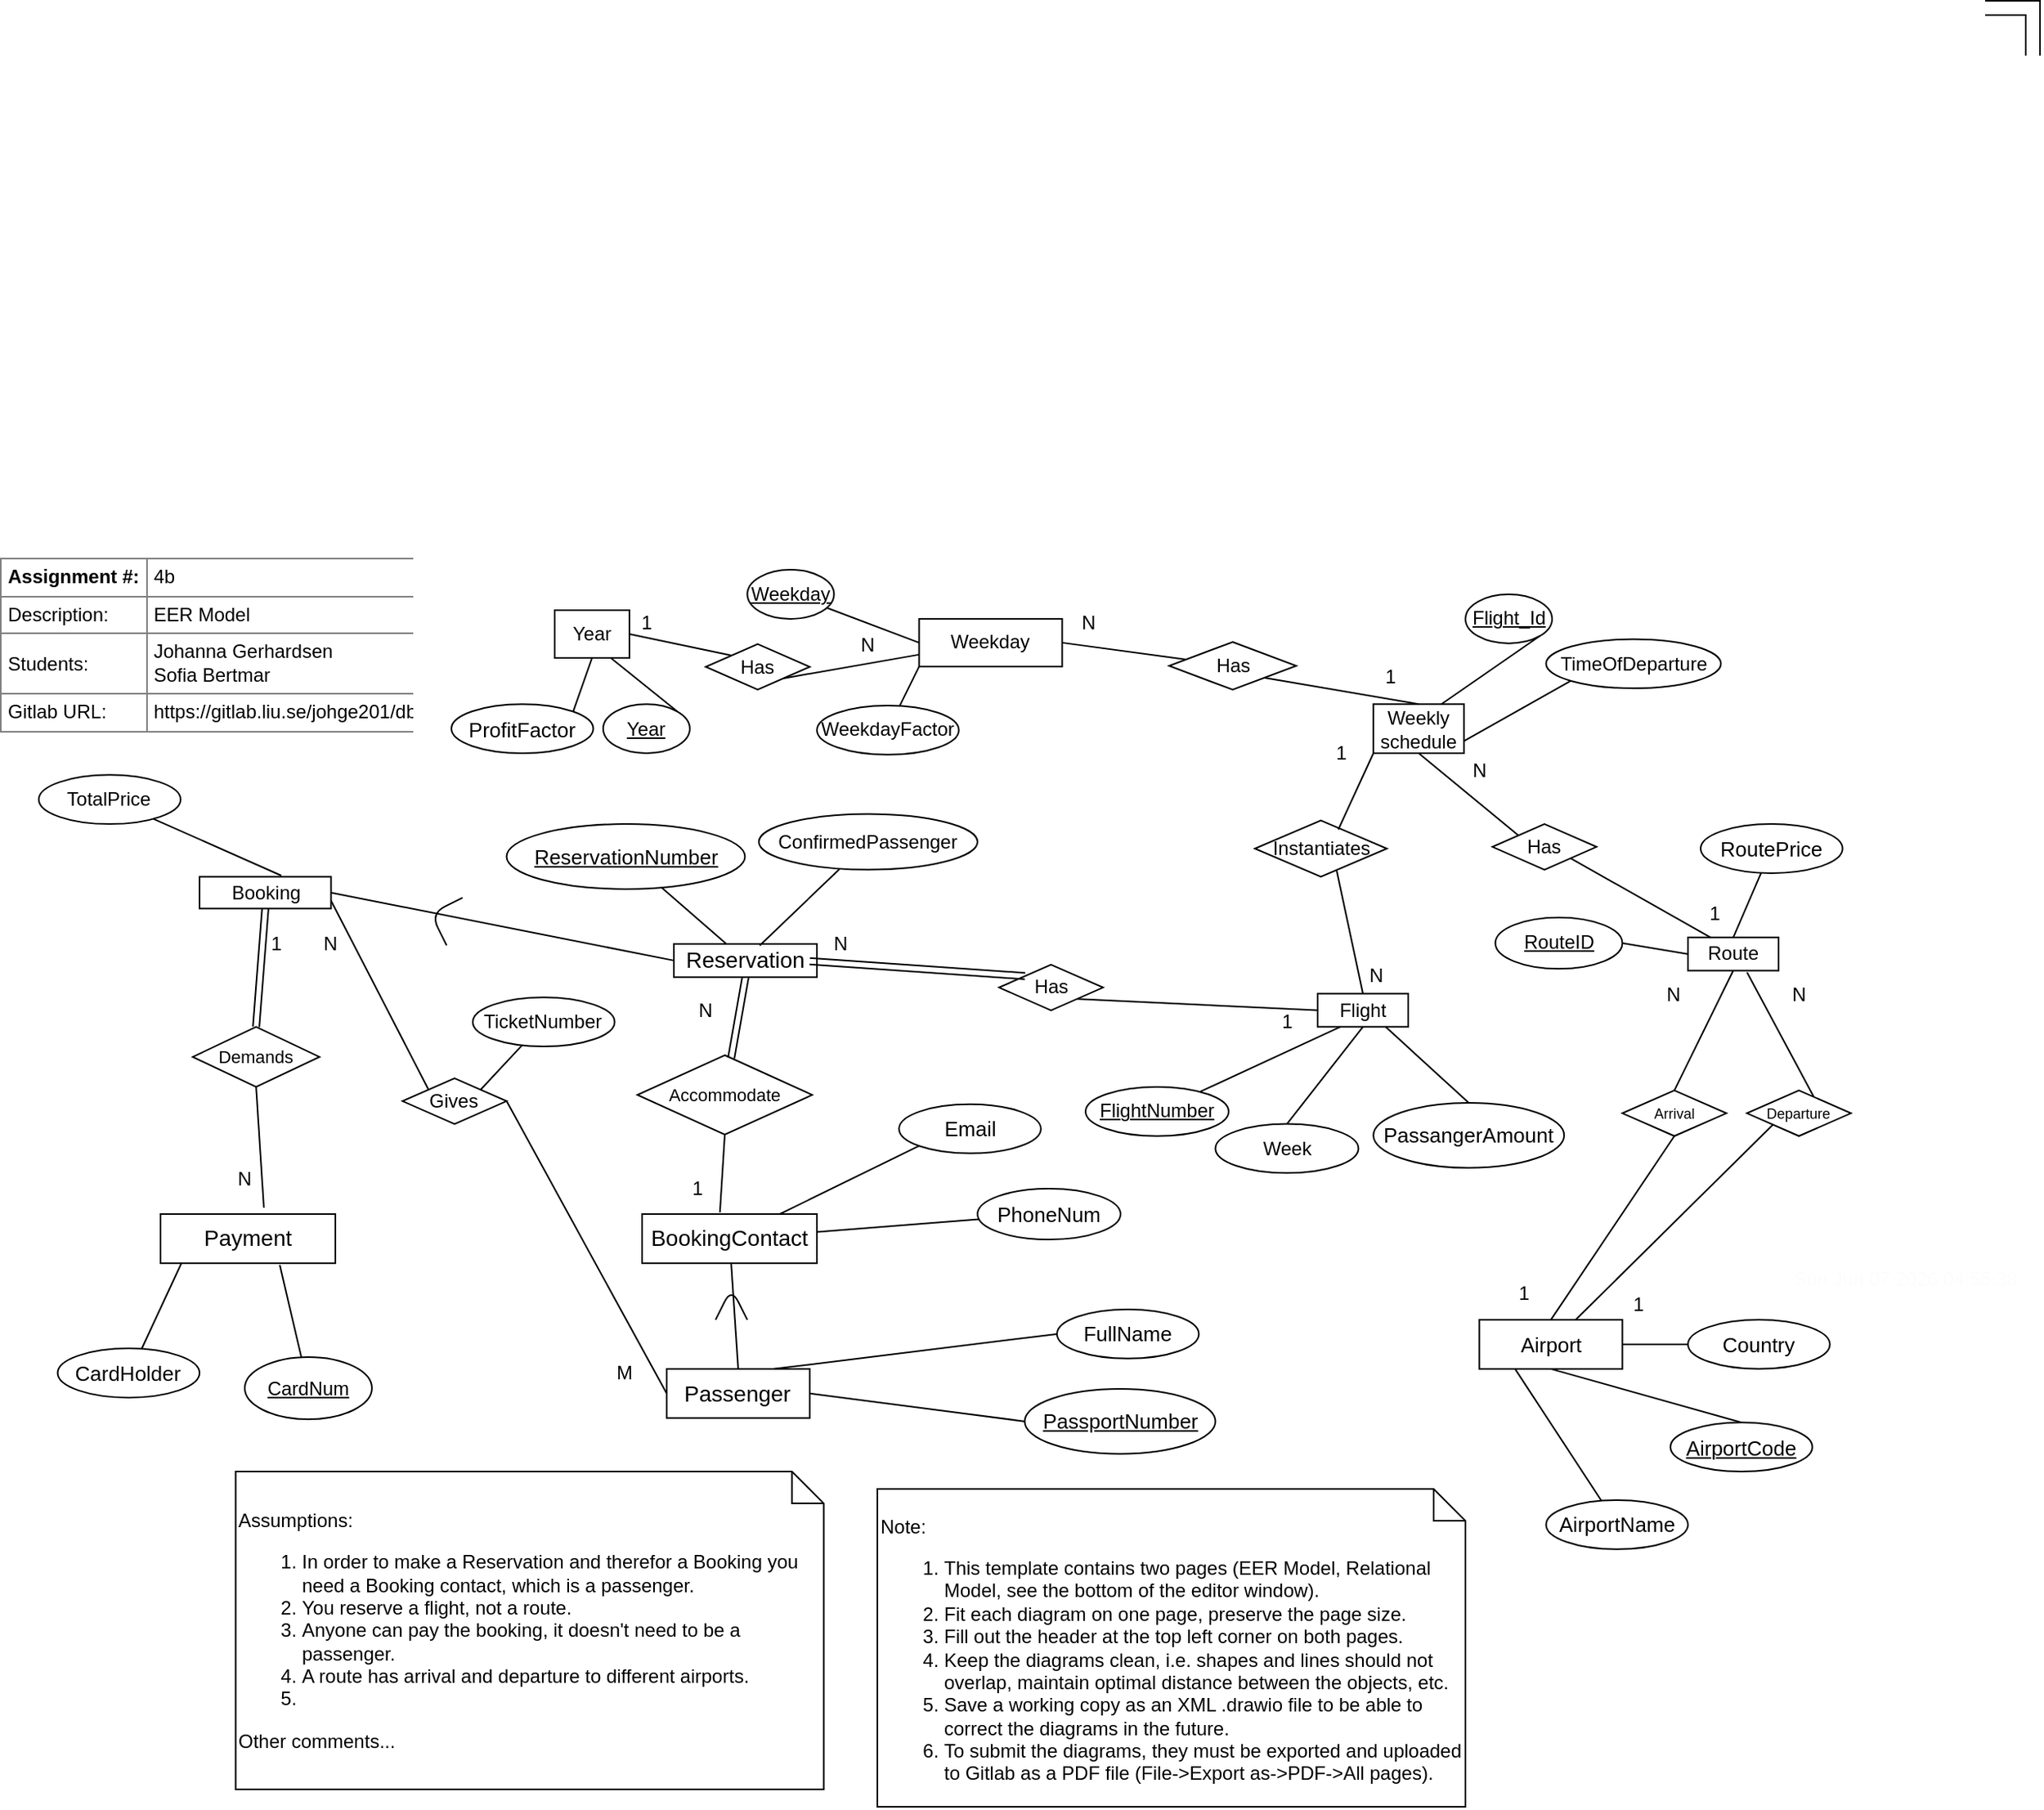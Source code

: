 <mxfile version="13.10.0" type="device" pages="4"><diagram id="CV7PElAvoflV01OfMNmN" name="Page-1"><mxGraphModel dx="253" dy="891" grid="1" gridSize="10" guides="1" tooltips="1" connect="1" arrows="1" fold="1" page="1" pageScale="1" pageWidth="1169" pageHeight="827" math="0" shadow="0"><root><mxCell id="0"/><mxCell id="1" parent="0"/><UserObject label="%date{ddd mmm dd yyyy HH:MM:ss}%" placeholders="1" id="dS7sX4oqgJUJRHPvNfa_-1"><mxCell style="text;html=1;align=center;verticalAlign=middle;whiteSpace=wrap;overflow=hidden;fontColor=#FCFCFC;movable=0;resizable=0;rotatable=0;deletable=0;editable=0;connectable=0;" parent="1" vertex="1"><mxGeometry x="2288" y="1271" width="160" height="20" as="geometry"/></mxCell></UserObject><mxCell id="dS7sX4oqgJUJRHPvNfa_-3" value="" style="shape=filledEdge;rounded=0;fixDash=1;endArrow=none;strokeWidth=10;fillColor=#ffffff;edgeStyle=orthogonalEdgeStyle;fontColor=#FCFCFC;" parent="1" edge="1"><mxGeometry width="60" height="40" relative="1" as="geometry"><mxPoint x="2418" y="481" as="sourcePoint"/><mxPoint x="2448" y="511" as="targetPoint"/><Array as="points"><mxPoint x="2448" y="481"/></Array></mxGeometry></mxCell><mxCell id="dS7sX4oqgJUJRHPvNfa_-5" value="&lt;table style=&quot;width: 100% ; height: 100% ; border-collapse: collapse&quot; width=&quot;100%&quot; cellpadding=&quot;4&quot; border=&quot;1&quot;&gt;&lt;tbody&gt;&lt;tr&gt;&lt;th&gt;Assignment #:&lt;/th&gt;&lt;td&gt;4b&lt;/td&gt;&lt;/tr&gt;&lt;tr&gt;&lt;td&gt;Description:&lt;/td&gt;&lt;td&gt;EER Model&lt;/td&gt;&lt;/tr&gt;&lt;tr&gt;&lt;td&gt;Students:&lt;/td&gt;&lt;td&gt;Johanna Gerhardsen&lt;br&gt;Sofia Bertmar&lt;/td&gt;&lt;/tr&gt;&lt;tr&gt;&lt;td&gt;Gitlab URL:&lt;/td&gt;&lt;td&gt;https://gitlab.liu.se/johge201/db/-/tree/master/lab4&lt;/td&gt;&lt;/tr&gt;&lt;/tbody&gt;&lt;/table&gt;" style="text;html=1;strokeColor=none;fillColor=none;overflow=fill;fontColor=#000000;" parent="1" vertex="1"><mxGeometry x="1169" y="827" width="260" height="110" as="geometry"/></mxCell><mxCell id="dS7sX4oqgJUJRHPvNfa_-6" value="&lt;br&gt;Note:&lt;br&gt;&lt;ol&gt;&lt;li&gt;This template contains two pages (EER Model, Relational Model, see the bottom of the editor window).&lt;/li&gt;&lt;li&gt;Fit each diagram on one page, preserve the page size.&lt;br&gt;&lt;/li&gt;&lt;li&gt;Fill out the header at the top left corner on both pages.&lt;/li&gt;&lt;li&gt;&lt;span&gt;Keep the diagrams clean, i.e. shapes and lines should not overlap, maintain optimal distance between the objects, etc.&lt;/span&gt;&lt;br&gt;&lt;/li&gt;&lt;li&gt;Save a working copy as an XML .drawio file to be able to correct the diagrams in the future.&lt;/li&gt;&lt;li&gt;To submit the diagrams, they must be exported and uploaded to Gitlab as a PDF file (File-&amp;gt;Export as-&amp;gt;PDF-&amp;gt;All pages).&lt;/li&gt;&lt;/ol&gt;" style="shape=note;size=20;whiteSpace=wrap;html=1;strokeColor=#000000;fillColor=#ffffff;fontColor=#000000;align=left;" parent="1" vertex="1"><mxGeometry x="1721" y="1413.02" width="370" height="200" as="geometry"/></mxCell><mxCell id="dS7sX4oqgJUJRHPvNfa_-7" value="Assumptions:&lt;br&gt;&lt;ol&gt;&lt;li&gt;In order to make a Reservation and therefor a Booking you need a Booking contact, which is a passenger. &lt;br&gt;&lt;/li&gt;&lt;li&gt;You reserve a flight, not a route. &lt;br&gt;&lt;/li&gt;&lt;li&gt;Anyone can pay the booking, it doesn't need to be a passenger.&lt;/li&gt;&lt;li&gt;A route has arrival and departure to different airports.&lt;/li&gt;&lt;li&gt;&lt;br&gt;&lt;/li&gt;&lt;/ol&gt;&lt;div&gt;Other comments...&lt;/div&gt;" style="shape=note;size=20;whiteSpace=wrap;html=1;strokeColor=#000000;fillColor=#ffffff;fontColor=#000000;align=left;" parent="1" vertex="1"><mxGeometry x="1317.27" y="1402.02" width="370" height="200" as="geometry"/></mxCell><mxCell id="dS7sX4oqgJUJRHPvNfa_-28" value="&lt;font style=&quot;font-size: 12px&quot;&gt;Route&lt;/font&gt;" style="whiteSpace=wrap;html=1;align=center;strokeColor=#000000;fillColor=#ffffff;fontSize=7;fontColor=#000000;" parent="1" vertex="1"><mxGeometry x="2231" y="1065.89" width="57" height="20.89" as="geometry"/></mxCell><mxCell id="dS7sX4oqgJUJRHPvNfa_-29" value="&lt;font style=&quot;font-size: 12px&quot;&gt;Weekly schedule&lt;/font&gt;" style="whiteSpace=wrap;html=1;align=center;strokeColor=#000000;fillColor=#ffffff;fontSize=7;fontColor=#000000;" parent="1" vertex="1"><mxGeometry x="2033.09" y="919.11" width="57" height="30.89" as="geometry"/></mxCell><mxCell id="dS7sX4oqgJUJRHPvNfa_-30" value="&lt;font style=&quot;font-size: 12px&quot;&gt;Flight&lt;/font&gt;" style="whiteSpace=wrap;html=1;align=center;strokeColor=#000000;fillColor=#ffffff;fontSize=7;fontColor=#000000;" parent="1" vertex="1"><mxGeometry x="1998" y="1101.28" width="57" height="20.89" as="geometry"/></mxCell><mxCell id="dS7sX4oqgJUJRHPvNfa_-33" value="&lt;font style=&quot;font-size: 12px&quot;&gt;&lt;u&gt;Flight_Id&lt;/u&gt;&lt;/font&gt;" style="ellipse;whiteSpace=wrap;html=1;align=center;shadow=0;gradientColor=none;fontSize=7;" parent="1" vertex="1"><mxGeometry x="2091" y="850" width="54.55" height="30.89" as="geometry"/></mxCell><mxCell id="dS7sX4oqgJUJRHPvNfa_-34" value="&lt;u&gt;&lt;font style=&quot;font-size: 12px&quot;&gt;Year&lt;/font&gt;&lt;/u&gt;" style="ellipse;whiteSpace=wrap;html=1;align=center;shadow=0;gradientColor=none;fontSize=7;" parent="1" vertex="1"><mxGeometry x="1548.45" y="919.11" width="54.55" height="30.89" as="geometry"/></mxCell><mxCell id="dS7sX4oqgJUJRHPvNfa_-35" value="&lt;u&gt;&lt;font style=&quot;font-size: 12px&quot;&gt;Weekday&lt;/font&gt;&lt;/u&gt;" style="ellipse;whiteSpace=wrap;html=1;align=center;shadow=0;gradientColor=none;fontSize=7;" parent="1" vertex="1"><mxGeometry x="1639.18" y="834.55" width="54.55" height="30.89" as="geometry"/></mxCell><mxCell id="dS7sX4oqgJUJRHPvNfa_-36" value="&lt;font style=&quot;font-size: 12px&quot;&gt;TimeOfDeparture&lt;/font&gt;" style="ellipse;whiteSpace=wrap;html=1;align=center;shadow=0;gradientColor=none;fontSize=7;" parent="1" vertex="1"><mxGeometry x="2141.73" y="878.22" width="110" height="30.89" as="geometry"/></mxCell><mxCell id="dS7sX4oqgJUJRHPvNfa_-37" value="&lt;u&gt;&lt;font style=&quot;font-size: 12px&quot;&gt;FlightNumber&lt;/font&gt;&lt;/u&gt;" style="ellipse;whiteSpace=wrap;html=1;align=center;shadow=0;gradientColor=none;fontSize=7;" parent="1" vertex="1"><mxGeometry x="1852" y="1160.0" width="90" height="30.89" as="geometry"/></mxCell><mxCell id="dS7sX4oqgJUJRHPvNfa_-40" value="&lt;font style=&quot;font-size: 12px&quot;&gt;Week&lt;/font&gt;" style="ellipse;whiteSpace=wrap;html=1;align=center;shadow=0;gradientColor=none;fontSize=7;" parent="1" vertex="1"><mxGeometry x="1933.69" y="1183.28" width="90" height="30.89" as="geometry"/></mxCell><mxCell id="dS7sX4oqgJUJRHPvNfa_-47" value="&lt;font style=&quot;font-size: 14px&quot;&gt;Reservation&lt;/font&gt;" style="whiteSpace=wrap;html=1;align=center;strokeColor=#000000;fillColor=#ffffff;fontSize=7;fontColor=#000000;" parent="1" vertex="1"><mxGeometry x="1593" y="1070" width="90" height="20.89" as="geometry"/></mxCell><mxCell id="dS7sX4oqgJUJRHPvNfa_-48" value="&lt;font style=&quot;font-size: 13px&quot;&gt;&lt;u&gt;ReservationNumber&lt;/u&gt;&lt;/font&gt;" style="ellipse;whiteSpace=wrap;html=1;align=center;shadow=0;gradientColor=none;fontSize=7;" parent="1" vertex="1"><mxGeometry x="1487.72" y="994.56" width="150" height="40.89" as="geometry"/></mxCell><mxCell id="dS7sX4oqgJUJRHPvNfa_-49" value="&lt;font style=&quot;font-size: 12px&quot;&gt;Has&lt;/font&gt;" style="shape=rhombus;perimeter=rhombusPerimeter;whiteSpace=wrap;html=1;align=center;shadow=0;gradientColor=none;fontSize=7;" parent="1" vertex="1"><mxGeometry x="1797.55" y="1083.06" width="65.455" height="28.723" as="geometry"/></mxCell><mxCell id="dS7sX4oqgJUJRHPvNfa_-51" value="" style="endArrow=none;html=1;entryX=1;entryY=1;entryDx=0;entryDy=0;exitX=0;exitY=0.5;exitDx=0;exitDy=0;" parent="1" source="dS7sX4oqgJUJRHPvNfa_-30" target="dS7sX4oqgJUJRHPvNfa_-49" edge="1"><mxGeometry width="50" height="50" relative="1" as="geometry"><mxPoint x="1823" y="1130" as="sourcePoint"/><mxPoint x="1953" y="1140" as="targetPoint"/></mxGeometry></mxCell><mxCell id="dS7sX4oqgJUJRHPvNfa_-52" value="N" style="text;html=1;strokeColor=none;fillColor=none;align=center;verticalAlign=middle;whiteSpace=wrap;rounded=0;" parent="1" vertex="1"><mxGeometry x="1678.45" y="1060" width="40" height="20.89" as="geometry"/></mxCell><mxCell id="dS7sX4oqgJUJRHPvNfa_-53" value="1" style="text;html=1;strokeColor=none;fillColor=none;align=center;verticalAlign=middle;whiteSpace=wrap;rounded=0;" parent="1" vertex="1"><mxGeometry x="1958.69" y="1109.11" width="40" height="20" as="geometry"/></mxCell><mxCell id="dS7sX4oqgJUJRHPvNfa_-54" value="&lt;font style=&quot;font-size: 13px&quot;&gt;RoutePrice&lt;/font&gt;" style="ellipse;whiteSpace=wrap;html=1;align=center;shadow=0;gradientColor=none;fontSize=7;" parent="1" vertex="1"><mxGeometry x="2239" y="994.56" width="89.27" height="30.89" as="geometry"/></mxCell><mxCell id="dS7sX4oqgJUJRHPvNfa_-55" value="&lt;font style=&quot;font-size: 13px&quot;&gt;ProfitFactor&lt;/font&gt;" style="ellipse;whiteSpace=wrap;html=1;align=center;shadow=0;gradientColor=none;fontSize=7;" parent="1" vertex="1"><mxGeometry x="1453" y="919.11" width="89.27" height="30.89" as="geometry"/></mxCell><mxCell id="dS7sX4oqgJUJRHPvNfa_-60" value="" style="endArrow=none;html=1;exitX=0;exitY=0.5;exitDx=0;exitDy=0;" parent="1" source="gI9hgNti6dehjP-xYnqM-11" target="dS7sX4oqgJUJRHPvNfa_-35" edge="1"><mxGeometry width="50" height="50" relative="1" as="geometry"><mxPoint x="1903" y="1110" as="sourcePoint"/><mxPoint x="1907.635" y="910.89" as="targetPoint"/></mxGeometry></mxCell><mxCell id="dS7sX4oqgJUJRHPvNfa_-61" value="&lt;font style=&quot;font-size: 12px&quot;&gt;TotalPrice&lt;/font&gt;" style="ellipse;whiteSpace=wrap;html=1;align=center;shadow=0;gradientColor=none;fontSize=7;" parent="1" vertex="1"><mxGeometry x="1193.37" y="963.67" width="89.27" height="30.89" as="geometry"/></mxCell><mxCell id="dS7sX4oqgJUJRHPvNfa_-62" value="&lt;font style=&quot;font-size: 11px&quot;&gt;Accommodate&lt;/font&gt;" style="shape=rhombus;perimeter=rhombusPerimeter;whiteSpace=wrap;html=1;align=center;shadow=0;gradientColor=none;fontSize=7;" parent="1" vertex="1"><mxGeometry x="1570" y="1140" width="110" height="50" as="geometry"/></mxCell><mxCell id="dS7sX4oqgJUJRHPvNfa_-64" value="N" style="text;html=1;strokeColor=none;fillColor=none;align=center;verticalAlign=middle;whiteSpace=wrap;rounded=0;" parent="1" vertex="1"><mxGeometry x="1593" y="1102.17" width="40" height="20" as="geometry"/></mxCell><mxCell id="dS7sX4oqgJUJRHPvNfa_-65" value="&lt;font style=&quot;font-size: 14px&quot;&gt;Passenger&lt;/font&gt;" style="whiteSpace=wrap;html=1;align=center;strokeColor=#000000;fillColor=#ffffff;fontSize=7;fontColor=#000000;" parent="1" vertex="1"><mxGeometry x="1588.45" y="1337.43" width="90" height="30.89" as="geometry"/></mxCell><mxCell id="dS7sX4oqgJUJRHPvNfa_-66" value="" style="endArrow=none;html=1;exitX=0.445;exitY=-0.032;exitDx=0;exitDy=0;entryX=0.5;entryY=1;entryDx=0;entryDy=0;exitPerimeter=0;" parent="1" source="dS7sX4oqgJUJRHPvNfa_-72" target="dS7sX4oqgJUJRHPvNfa_-62" edge="1"><mxGeometry width="50" height="50" relative="1" as="geometry"><mxPoint x="1943" y="1160" as="sourcePoint"/><mxPoint x="1993" y="1110" as="targetPoint"/></mxGeometry></mxCell><mxCell id="dS7sX4oqgJUJRHPvNfa_-68" value="&lt;font style=&quot;font-size: 13px&quot;&gt;FullName&lt;/font&gt;" style="ellipse;whiteSpace=wrap;html=1;align=center;shadow=0;gradientColor=none;fontSize=7;" parent="1" vertex="1"><mxGeometry x="1834" y="1300.0" width="89.27" height="30.89" as="geometry"/></mxCell><mxCell id="dS7sX4oqgJUJRHPvNfa_-69" value="&lt;font style=&quot;font-size: 13px&quot;&gt;&lt;u&gt;PassportNumber&lt;/u&gt;&lt;/font&gt;" style="ellipse;whiteSpace=wrap;html=1;align=center;shadow=0;gradientColor=none;fontSize=7;" parent="1" vertex="1"><mxGeometry x="1813.69" y="1350" width="120" height="40.89" as="geometry"/></mxCell><mxCell id="dS7sX4oqgJUJRHPvNfa_-70" value="" style="endArrow=none;html=1;exitX=1;exitY=0.5;exitDx=0;exitDy=0;entryX=0;entryY=0.5;entryDx=0;entryDy=0;" parent="1" source="dS7sX4oqgJUJRHPvNfa_-65" target="dS7sX4oqgJUJRHPvNfa_-69" edge="1"><mxGeometry width="50" height="50" relative="1" as="geometry"><mxPoint x="1693" y="1330" as="sourcePoint"/><mxPoint x="1613" y="1250" as="targetPoint"/></mxGeometry></mxCell><mxCell id="dS7sX4oqgJUJRHPvNfa_-71" value="" style="endArrow=none;html=1;entryX=0.75;entryY=0;entryDx=0;entryDy=0;exitX=0;exitY=0.5;exitDx=0;exitDy=0;" parent="1" target="dS7sX4oqgJUJRHPvNfa_-65" edge="1" source="dS7sX4oqgJUJRHPvNfa_-68"><mxGeometry width="50" height="50" relative="1" as="geometry"><mxPoint x="1715" y="1200" as="sourcePoint"/><mxPoint x="1743" y="1280" as="targetPoint"/></mxGeometry></mxCell><mxCell id="dS7sX4oqgJUJRHPvNfa_-72" value="&lt;font style=&quot;font-size: 14px&quot;&gt;BookingContact&lt;/font&gt;" style="whiteSpace=wrap;html=1;align=center;strokeColor=#000000;fillColor=#ffffff;fontSize=7;fontColor=#000000;" parent="1" vertex="1"><mxGeometry x="1573" y="1240" width="110" height="30.89" as="geometry"/></mxCell><mxCell id="dS7sX4oqgJUJRHPvNfa_-77" value="&lt;font style=&quot;font-size: 13px&quot;&gt;PhoneNum&lt;/font&gt;" style="ellipse;whiteSpace=wrap;html=1;align=center;shadow=0;gradientColor=none;fontSize=7;" parent="1" vertex="1"><mxGeometry x="1784" y="1224" width="90" height="32.02" as="geometry"/></mxCell><mxCell id="dS7sX4oqgJUJRHPvNfa_-80" value="" style="endArrow=none;html=1;entryX=0.5;entryY=0;entryDx=0;entryDy=0;" parent="1" source="dS7sX4oqgJUJRHPvNfa_-72" target="dS7sX4oqgJUJRHPvNfa_-65" edge="1"><mxGeometry width="50" height="50" relative="1" as="geometry"><mxPoint x="1373" y="1220" as="sourcePoint"/><mxPoint x="1540" y="1280" as="targetPoint"/></mxGeometry></mxCell><mxCell id="dS7sX4oqgJUJRHPvNfa_-84" value="&lt;font style=&quot;font-size: 13px&quot;&gt;CardHolder&lt;/font&gt;" style="ellipse;whiteSpace=wrap;html=1;align=center;shadow=0;gradientColor=none;fontSize=7;" parent="1" vertex="1"><mxGeometry x="1205.27" y="1324.56" width="89.27" height="30.89" as="geometry"/></mxCell><mxCell id="dS7sX4oqgJUJRHPvNfa_-85" value="&lt;font style=&quot;font-size: 12px&quot;&gt;&lt;u&gt;CardNum&lt;/u&gt;&lt;/font&gt;" style="ellipse;whiteSpace=wrap;html=1;align=center;strokeColor=#000000;fillColor=#ffffff;fontSize=7;fontColor=#000000;" parent="1" vertex="1"><mxGeometry x="1323" y="1330" width="80" height="39.11" as="geometry"/></mxCell><mxCell id="dS7sX4oqgJUJRHPvNfa_-86" value="" style="endArrow=none;html=1;entryX=0.682;entryY=1.036;entryDx=0;entryDy=0;entryPerimeter=0;" parent="1" source="dS7sX4oqgJUJRHPvNfa_-85" target="gI9hgNti6dehjP-xYnqM-53" edge="1"><mxGeometry width="50" height="50" relative="1" as="geometry"><mxPoint x="1363" y="1360" as="sourcePoint"/><mxPoint x="1258" y="1260.89" as="targetPoint"/></mxGeometry></mxCell><mxCell id="dS7sX4oqgJUJRHPvNfa_-87" value="" style="endArrow=none;html=1;exitX=0.591;exitY=0.014;exitDx=0;exitDy=0;entryX=0.25;entryY=0;entryDx=0;entryDy=0;exitPerimeter=0;" parent="1" source="dS7sX4oqgJUJRHPvNfa_-84" target="gI9hgNti6dehjP-xYnqM-53" edge="1"><mxGeometry width="50" height="50" relative="1" as="geometry"><mxPoint x="1363" y="1360" as="sourcePoint"/><mxPoint x="1275.5" y="1230" as="targetPoint"/></mxGeometry></mxCell><mxCell id="dS7sX4oqgJUJRHPvNfa_-89" value="" style="endArrow=none;html=1;exitX=1;exitY=0.5;exitDx=0;exitDy=0;entryX=0;entryY=0.5;entryDx=0;entryDy=0;" parent="1" source="dS7sX4oqgJUJRHPvNfa_-90" target="dS7sX4oqgJUJRHPvNfa_-65" edge="1"><mxGeometry width="50" height="50" relative="1" as="geometry"><mxPoint x="1373" y="1300" as="sourcePoint"/><mxPoint x="1483" y="1240" as="targetPoint"/></mxGeometry></mxCell><mxCell id="dS7sX4oqgJUJRHPvNfa_-90" value="&lt;font style=&quot;font-size: 12px&quot;&gt;Gives&lt;/font&gt;" style="shape=rhombus;perimeter=rhombusPerimeter;whiteSpace=wrap;html=1;align=center;shadow=0;gradientColor=none;fontSize=7;" parent="1" vertex="1"><mxGeometry x="1422.27" y="1154.56" width="65.455" height="28.723" as="geometry"/></mxCell><mxCell id="dS7sX4oqgJUJRHPvNfa_-91" value="M" style="text;html=1;strokeColor=none;fillColor=none;align=center;verticalAlign=middle;whiteSpace=wrap;rounded=0;" parent="1" vertex="1"><mxGeometry x="1542.27" y="1330.0" width="40" height="20" as="geometry"/></mxCell><mxCell id="dS7sX4oqgJUJRHPvNfa_-92" value="1" style="text;html=1;strokeColor=none;fillColor=none;align=center;verticalAlign=middle;whiteSpace=wrap;rounded=0;" parent="1" vertex="1"><mxGeometry x="1588" y="1214.17" width="40" height="20" as="geometry"/></mxCell><mxCell id="dS7sX4oqgJUJRHPvNfa_-95" value="" style="endArrow=none;html=1;exitX=1;exitY=0.75;exitDx=0;exitDy=0;entryX=0;entryY=0;entryDx=0;entryDy=0;" parent="1" source="gI9hgNti6dehjP-xYnqM-45" target="dS7sX4oqgJUJRHPvNfa_-90" edge="1"><mxGeometry width="50" height="50" relative="1" as="geometry"><mxPoint x="1398" y="1076.335" as="sourcePoint"/><mxPoint x="1453" y="1150" as="targetPoint"/></mxGeometry></mxCell><mxCell id="dS7sX4oqgJUJRHPvNfa_-98" value="" style="endArrow=none;html=1;entryX=0.25;entryY=1;entryDx=0;entryDy=0;" parent="1" source="dS7sX4oqgJUJRHPvNfa_-37" target="dS7sX4oqgJUJRHPvNfa_-30" edge="1"><mxGeometry width="50" height="50" relative="1" as="geometry"><mxPoint x="2048" y="1170" as="sourcePoint"/><mxPoint x="1718" y="1130" as="targetPoint"/></mxGeometry></mxCell><mxCell id="dS7sX4oqgJUJRHPvNfa_-99" value="" style="endArrow=none;html=1;exitX=0.5;exitY=0;exitDx=0;exitDy=0;entryX=0.5;entryY=1;entryDx=0;entryDy=0;" parent="1" source="dS7sX4oqgJUJRHPvNfa_-40" target="dS7sX4oqgJUJRHPvNfa_-30" edge="1"><mxGeometry width="50" height="50" relative="1" as="geometry"><mxPoint x="2243" y="1056.02" as="sourcePoint"/><mxPoint x="2040" y="1120" as="targetPoint"/></mxGeometry></mxCell><mxCell id="dS7sX4oqgJUJRHPvNfa_-104" value="&lt;font style=&quot;font-size: 9px&quot;&gt;Arrival&lt;/font&gt;" style="shape=rhombus;perimeter=rhombusPerimeter;whiteSpace=wrap;html=1;align=center;shadow=0;gradientColor=none;fontSize=7;" parent="1" vertex="1"><mxGeometry x="2189.73" y="1162.17" width="65.455" height="28.723" as="geometry"/></mxCell><mxCell id="dS7sX4oqgJUJRHPvNfa_-105" value="" style="endArrow=none;html=1;entryX=0.5;entryY=1;entryDx=0;entryDy=0;exitX=0.5;exitY=0;exitDx=0;exitDy=0;" parent="1" source="dS7sX4oqgJUJRHPvNfa_-104" target="dS7sX4oqgJUJRHPvNfa_-28" edge="1"><mxGeometry width="50" height="50" relative="1" as="geometry"><mxPoint x="1668" y="1170" as="sourcePoint"/><mxPoint x="1718" y="1120" as="targetPoint"/></mxGeometry></mxCell><mxCell id="dS7sX4oqgJUJRHPvNfa_-106" value="" style="endArrow=none;html=1;exitX=0.5;exitY=1;exitDx=0;exitDy=0;entryX=0.5;entryY=0;entryDx=0;entryDy=0;" parent="1" source="dS7sX4oqgJUJRHPvNfa_-104" edge="1" target="dS7sX4oqgJUJRHPvNfa_-107"><mxGeometry width="50" height="50" relative="1" as="geometry"><mxPoint x="1668" y="1170" as="sourcePoint"/><mxPoint x="2078" y="1250" as="targetPoint"/></mxGeometry></mxCell><mxCell id="dS7sX4oqgJUJRHPvNfa_-107" value="&lt;font style=&quot;font-size: 13px&quot;&gt;Airport&lt;/font&gt;" style="whiteSpace=wrap;html=1;align=center;strokeColor=#000000;fillColor=#ffffff;fontSize=7;fontColor=#000000;" parent="1" vertex="1"><mxGeometry x="2099.73" y="1306.54" width="90" height="30.89" as="geometry"/></mxCell><mxCell id="dS7sX4oqgJUJRHPvNfa_-109" value="" style="endArrow=none;html=1;entryX=0.5;entryY=0;entryDx=0;entryDy=0;" parent="1" source="dS7sX4oqgJUJRHPvNfa_-54" target="dS7sX4oqgJUJRHPvNfa_-28" edge="1"><mxGeometry width="50" height="50" relative="1" as="geometry"><mxPoint x="1668" y="1170" as="sourcePoint"/><mxPoint x="2274" y="1076" as="targetPoint"/></mxGeometry></mxCell><mxCell id="dS7sX4oqgJUJRHPvNfa_-110" value="&lt;font style=&quot;font-size: 13px&quot;&gt;Country&lt;/font&gt;" style="ellipse;whiteSpace=wrap;html=1;align=center;shadow=0;gradientColor=none;fontSize=7;" parent="1" vertex="1"><mxGeometry x="2231" y="1306.54" width="89.27" height="30.89" as="geometry"/></mxCell><mxCell id="dS7sX4oqgJUJRHPvNfa_-111" value="&lt;u&gt;&lt;font style=&quot;font-size: 13px&quot;&gt;AirportCode&lt;/font&gt;&lt;/u&gt;" style="ellipse;whiteSpace=wrap;html=1;align=center;shadow=0;gradientColor=none;fontSize=7;" parent="1" vertex="1"><mxGeometry x="2220" y="1371.13" width="89.27" height="30.89" as="geometry"/></mxCell><mxCell id="dS7sX4oqgJUJRHPvNfa_-112" value="&lt;font style=&quot;font-size: 13px&quot;&gt;AirportName&lt;/font&gt;" style="ellipse;whiteSpace=wrap;html=1;align=center;shadow=0;gradientColor=none;fontSize=7;" parent="1" vertex="1"><mxGeometry x="2141.73" y="1420" width="89.27" height="30.89" as="geometry"/></mxCell><mxCell id="dS7sX4oqgJUJRHPvNfa_-114" value="N" style="text;html=1;strokeColor=none;fillColor=none;align=center;verticalAlign=middle;whiteSpace=wrap;rounded=0;" parent="1" vertex="1"><mxGeometry x="2080" y="950.89" width="40" height="20" as="geometry"/></mxCell><mxCell id="dS7sX4oqgJUJRHPvNfa_-118" value="" style="endArrow=none;html=1;entryX=1;entryY=0.5;entryDx=0;entryDy=0;exitX=0;exitY=0.5;exitDx=0;exitDy=0;" parent="1" source="dS7sX4oqgJUJRHPvNfa_-110" target="dS7sX4oqgJUJRHPvNfa_-107" edge="1"><mxGeometry width="50" height="50" relative="1" as="geometry"><mxPoint x="2280" y="1290" as="sourcePoint"/><mxPoint x="2096.14" y="1151.99" as="targetPoint"/></mxGeometry></mxCell><mxCell id="dS7sX4oqgJUJRHPvNfa_-119" value="" style="endArrow=none;html=1;entryX=0.25;entryY=1;entryDx=0;entryDy=0;" parent="1" source="dS7sX4oqgJUJRHPvNfa_-112" target="dS7sX4oqgJUJRHPvNfa_-107" edge="1"><mxGeometry width="50" height="50" relative="1" as="geometry"><mxPoint x="2046.14" y="1201.99" as="sourcePoint"/><mxPoint x="2096.14" y="1151.99" as="targetPoint"/></mxGeometry></mxCell><mxCell id="dS7sX4oqgJUJRHPvNfa_-120" value="" style="endArrow=none;html=1;entryX=0.5;entryY=1;entryDx=0;entryDy=0;exitX=0.5;exitY=0;exitDx=0;exitDy=0;" parent="1" source="dS7sX4oqgJUJRHPvNfa_-111" target="dS7sX4oqgJUJRHPvNfa_-107" edge="1"><mxGeometry width="50" height="50" relative="1" as="geometry"><mxPoint x="2046.14" y="1201.99" as="sourcePoint"/><mxPoint x="2096.14" y="1151.99" as="targetPoint"/></mxGeometry></mxCell><mxCell id="dS7sX4oqgJUJRHPvNfa_-121" value="" style="endArrow=none;html=1;entryX=1;entryY=0;entryDx=0;entryDy=0;exitX=0.5;exitY=1;exitDx=0;exitDy=0;" parent="1" source="gI9hgNti6dehjP-xYnqM-19" target="dS7sX4oqgJUJRHPvNfa_-55" edge="1"><mxGeometry width="50" height="50" relative="1" as="geometry"><mxPoint x="2028" y="1170" as="sourcePoint"/><mxPoint x="2078" y="1120" as="targetPoint"/></mxGeometry></mxCell><mxCell id="dS7sX4oqgJUJRHPvNfa_-122" value="" style="endArrow=none;html=1;entryX=1;entryY=1;entryDx=0;entryDy=0;exitX=0.75;exitY=0;exitDx=0;exitDy=0;" parent="1" source="dS7sX4oqgJUJRHPvNfa_-29" target="dS7sX4oqgJUJRHPvNfa_-33" edge="1"><mxGeometry width="50" height="50" relative="1" as="geometry"><mxPoint x="2028" y="1170" as="sourcePoint"/><mxPoint x="2078" y="1120" as="targetPoint"/></mxGeometry></mxCell><mxCell id="dS7sX4oqgJUJRHPvNfa_-123" value="" style="endArrow=none;html=1;exitX=0.75;exitY=1;exitDx=0;exitDy=0;entryX=1;entryY=0;entryDx=0;entryDy=0;" parent="1" source="gI9hgNti6dehjP-xYnqM-19" target="dS7sX4oqgJUJRHPvNfa_-34" edge="1"><mxGeometry width="50" height="50" relative="1" as="geometry"><mxPoint x="2028" y="1170" as="sourcePoint"/><mxPoint x="1670" y="920" as="targetPoint"/></mxGeometry></mxCell><mxCell id="dS7sX4oqgJUJRHPvNfa_-124" value="" style="endArrow=none;html=1;entryX=0;entryY=1;entryDx=0;entryDy=0;exitX=1;exitY=0.75;exitDx=0;exitDy=0;" parent="1" source="dS7sX4oqgJUJRHPvNfa_-29" target="dS7sX4oqgJUJRHPvNfa_-36" edge="1"><mxGeometry width="50" height="50" relative="1" as="geometry"><mxPoint x="2028" y="1170" as="sourcePoint"/><mxPoint x="2078" y="1120" as="targetPoint"/></mxGeometry></mxCell><mxCell id="dS7sX4oqgJUJRHPvNfa_-125" value="" style="endArrow=none;html=1;exitX=0.622;exitY=-0.036;exitDx=0;exitDy=0;exitPerimeter=0;" parent="1" source="gI9hgNti6dehjP-xYnqM-45" target="dS7sX4oqgJUJRHPvNfa_-61" edge="1"><mxGeometry width="50" height="50" relative="1" as="geometry"><mxPoint x="1698" y="1170" as="sourcePoint"/><mxPoint x="1748" y="1120" as="targetPoint"/></mxGeometry></mxCell><mxCell id="dS7sX4oqgJUJRHPvNfa_-126" value="" style="endArrow=none;html=1;" parent="1" source="dS7sX4oqgJUJRHPvNfa_-47" target="dS7sX4oqgJUJRHPvNfa_-48" edge="1"><mxGeometry width="50" height="50" relative="1" as="geometry"><mxPoint x="1698" y="1170" as="sourcePoint"/><mxPoint x="1748" y="1120" as="targetPoint"/></mxGeometry></mxCell><mxCell id="dS7sX4oqgJUJRHPvNfa_-128" value="" style="endArrow=none;html=1;" parent="1" source="dS7sX4oqgJUJRHPvNfa_-72" target="dS7sX4oqgJUJRHPvNfa_-77" edge="1"><mxGeometry width="50" height="50" relative="1" as="geometry"><mxPoint x="1698" y="1170" as="sourcePoint"/><mxPoint x="1383" y="1342.02" as="targetPoint"/></mxGeometry></mxCell><mxCell id="dS7sX4oqgJUJRHPvNfa_-130" value="&lt;font style=&quot;font-size: 12px&quot;&gt;WeekdayFactor&lt;/font&gt;" style="ellipse;whiteSpace=wrap;html=1;align=center;shadow=0;gradientColor=none;fontSize=7;" parent="1" vertex="1"><mxGeometry x="1683" y="920" width="89.27" height="30.89" as="geometry"/></mxCell><mxCell id="dS7sX4oqgJUJRHPvNfa_-131" value="" style="endArrow=none;html=1;exitX=0;exitY=1;exitDx=0;exitDy=0;" parent="1" source="gI9hgNti6dehjP-xYnqM-11" target="dS7sX4oqgJUJRHPvNfa_-130" edge="1"><mxGeometry width="50" height="50" relative="1" as="geometry"><mxPoint x="1930" y="920" as="sourcePoint"/><mxPoint x="1728" y="1120" as="targetPoint"/></mxGeometry></mxCell><mxCell id="dS7sX4oqgJUJRHPvNfa_-132" value="&lt;font style=&quot;font-size: 13px&quot;&gt;PassangerAmount&lt;/font&gt;" style="ellipse;whiteSpace=wrap;html=1;align=center;shadow=0;gradientColor=none;fontSize=7;" parent="1" vertex="1"><mxGeometry x="2033.09" y="1170" width="120" height="40.89" as="geometry"/></mxCell><mxCell id="dS7sX4oqgJUJRHPvNfa_-133" value="" style="endArrow=none;html=1;entryX=0.5;entryY=0;entryDx=0;entryDy=0;exitX=0.75;exitY=1;exitDx=0;exitDy=0;" parent="1" source="dS7sX4oqgJUJRHPvNfa_-30" target="dS7sX4oqgJUJRHPvNfa_-132" edge="1"><mxGeometry width="50" height="50" relative="1" as="geometry"><mxPoint x="2050" y="1120" as="sourcePoint"/><mxPoint x="1728" y="1120" as="targetPoint"/></mxGeometry></mxCell><mxCell id="dS7sX4oqgJUJRHPvNfa_-78" value="&lt;font style=&quot;font-size: 13px&quot;&gt;Email&lt;/font&gt;" style="ellipse;whiteSpace=wrap;html=1;align=center;shadow=0;gradientColor=none;fontSize=7;" parent="1" vertex="1"><mxGeometry x="1734.63" y="1170.89" width="89.27" height="30.89" as="geometry"/></mxCell><mxCell id="JVviw-wmt6jJYDZEzzKT-2" value="" style="endArrow=none;html=1;entryX=0;entryY=1;entryDx=0;entryDy=0;" parent="1" source="dS7sX4oqgJUJRHPvNfa_-72" target="dS7sX4oqgJUJRHPvNfa_-78" edge="1"><mxGeometry width="50" height="50" relative="1" as="geometry"><mxPoint x="1422.268" y="1320.89" as="sourcePoint"/><mxPoint x="1441.365" y="1390" as="targetPoint"/></mxGeometry></mxCell><mxCell id="JVviw-wmt6jJYDZEzzKT-16" value="1" style="text;html=1;strokeColor=none;fillColor=none;align=center;verticalAlign=middle;whiteSpace=wrap;rounded=0;" parent="1" vertex="1"><mxGeometry x="1323" y="1059.5" width="40" height="20" as="geometry"/></mxCell><mxCell id="JVviw-wmt6jJYDZEzzKT-17" value="N" style="text;html=1;strokeColor=none;fillColor=none;align=center;verticalAlign=middle;whiteSpace=wrap;rounded=0;" parent="1" vertex="1"><mxGeometry x="1303" y="1208.02" width="40" height="20" as="geometry"/></mxCell><mxCell id="gI9hgNti6dehjP-xYnqM-3" value="&lt;font style=&quot;font-size: 9px&quot;&gt;Departure&lt;/font&gt;" style="shape=rhombus;perimeter=rhombusPerimeter;whiteSpace=wrap;html=1;align=center;shadow=0;gradientColor=none;fontSize=7;" vertex="1" parent="1"><mxGeometry x="2268.09" y="1162.17" width="65.455" height="28.723" as="geometry"/></mxCell><mxCell id="gI9hgNti6dehjP-xYnqM-4" value="" style="endArrow=none;html=1;entryX=0.652;entryY=1.053;entryDx=0;entryDy=0;entryPerimeter=0;exitX=0.642;exitY=0.139;exitDx=0;exitDy=0;exitPerimeter=0;" edge="1" parent="1" source="gI9hgNti6dehjP-xYnqM-3" target="dS7sX4oqgJUJRHPvNfa_-28"><mxGeometry width="50" height="50" relative="1" as="geometry"><mxPoint x="1870" y="1070" as="sourcePoint"/><mxPoint x="1920" y="1020" as="targetPoint"/></mxGeometry></mxCell><mxCell id="gI9hgNti6dehjP-xYnqM-5" value="" style="endArrow=none;html=1;entryX=0;entryY=1;entryDx=0;entryDy=0;" edge="1" parent="1" source="dS7sX4oqgJUJRHPvNfa_-107" target="gI9hgNti6dehjP-xYnqM-3"><mxGeometry width="50" height="50" relative="1" as="geometry"><mxPoint x="2250" y="1210" as="sourcePoint"/><mxPoint x="2356.773" y="1165.5" as="targetPoint"/></mxGeometry></mxCell><mxCell id="gI9hgNti6dehjP-xYnqM-6" value="1" style="text;html=1;strokeColor=none;fillColor=none;align=center;verticalAlign=middle;whiteSpace=wrap;rounded=0;" vertex="1" parent="1"><mxGeometry x="2108" y="1280" width="40" height="20" as="geometry"/></mxCell><mxCell id="gI9hgNti6dehjP-xYnqM-8" value="1" style="text;html=1;strokeColor=none;fillColor=none;align=center;verticalAlign=middle;whiteSpace=wrap;rounded=0;" vertex="1" parent="1"><mxGeometry x="2180" y="1286.54" width="40" height="20" as="geometry"/></mxCell><mxCell id="gI9hgNti6dehjP-xYnqM-9" value="N" style="text;html=1;strokeColor=none;fillColor=none;align=center;verticalAlign=middle;whiteSpace=wrap;rounded=0;" vertex="1" parent="1"><mxGeometry x="2202.46" y="1091.78" width="40" height="20" as="geometry"/></mxCell><mxCell id="gI9hgNti6dehjP-xYnqM-10" value="N" style="text;html=1;strokeColor=none;fillColor=none;align=center;verticalAlign=middle;whiteSpace=wrap;rounded=0;" vertex="1" parent="1"><mxGeometry x="2280.82" y="1091.78" width="40" height="20" as="geometry"/></mxCell><mxCell id="gI9hgNti6dehjP-xYnqM-11" value="Weekday" style="rounded=0;whiteSpace=wrap;html=1;" vertex="1" parent="1"><mxGeometry x="1747.27" y="865.44" width="90" height="30" as="geometry"/></mxCell><mxCell id="gI9hgNti6dehjP-xYnqM-12" value="" style="endArrow=none;html=1;exitX=1;exitY=0.5;exitDx=0;exitDy=0;" edge="1" parent="1" source="gI9hgNti6dehjP-xYnqM-11" target="gI9hgNti6dehjP-xYnqM-13"><mxGeometry width="50" height="50" relative="1" as="geometry"><mxPoint x="1870" y="1070" as="sourcePoint"/><mxPoint x="1870" y="880" as="targetPoint"/></mxGeometry></mxCell><mxCell id="gI9hgNti6dehjP-xYnqM-13" value="Has" style="rhombus;whiteSpace=wrap;html=1;" vertex="1" parent="1"><mxGeometry x="1904.55" y="880" width="80" height="30" as="geometry"/></mxCell><mxCell id="gI9hgNti6dehjP-xYnqM-14" value="" style="endArrow=none;html=1;exitX=1;exitY=1;exitDx=0;exitDy=0;entryX=0.5;entryY=0;entryDx=0;entryDy=0;" edge="1" parent="1" source="gI9hgNti6dehjP-xYnqM-13" target="dS7sX4oqgJUJRHPvNfa_-29"><mxGeometry width="50" height="50" relative="1" as="geometry"><mxPoint x="1870" y="1070" as="sourcePoint"/><mxPoint x="1920" y="1020" as="targetPoint"/></mxGeometry></mxCell><mxCell id="gI9hgNti6dehjP-xYnqM-16" value="N" style="text;html=1;strokeColor=none;fillColor=none;align=center;verticalAlign=middle;whiteSpace=wrap;rounded=0;" vertex="1" parent="1"><mxGeometry x="1834" y="858.22" width="40" height="20" as="geometry"/></mxCell><mxCell id="gI9hgNti6dehjP-xYnqM-17" value="1" style="text;html=1;strokeColor=none;fillColor=none;align=center;verticalAlign=middle;whiteSpace=wrap;rounded=0;" vertex="1" parent="1"><mxGeometry x="2023.69" y="892" width="40" height="20" as="geometry"/></mxCell><mxCell id="gI9hgNti6dehjP-xYnqM-19" value="Year" style="rounded=0;whiteSpace=wrap;html=1;" vertex="1" parent="1"><mxGeometry x="1518" y="860" width="47" height="30" as="geometry"/></mxCell><mxCell id="gI9hgNti6dehjP-xYnqM-21" value="&lt;font style=&quot;font-size: 12px&quot;&gt;Has&lt;/font&gt;" style="shape=rhombus;perimeter=rhombusPerimeter;whiteSpace=wrap;html=1;align=center;shadow=0;gradientColor=none;fontSize=7;" vertex="1" parent="1"><mxGeometry x="1613" y="881.28" width="65.455" height="28.723" as="geometry"/></mxCell><mxCell id="gI9hgNti6dehjP-xYnqM-23" value="" style="endArrow=none;html=1;exitX=1;exitY=0.5;exitDx=0;exitDy=0;entryX=0;entryY=0;entryDx=0;entryDy=0;" edge="1" parent="1" source="gI9hgNti6dehjP-xYnqM-19" target="gI9hgNti6dehjP-xYnqM-21"><mxGeometry width="50" height="50" relative="1" as="geometry"><mxPoint x="1600" y="890" as="sourcePoint"/><mxPoint x="1641.945" y="923.739" as="targetPoint"/></mxGeometry></mxCell><mxCell id="gI9hgNti6dehjP-xYnqM-24" value="" style="endArrow=none;html=1;exitX=1;exitY=1;exitDx=0;exitDy=0;entryX=0;entryY=0.75;entryDx=0;entryDy=0;" edge="1" parent="1" source="gI9hgNti6dehjP-xYnqM-21" target="gI9hgNti6dehjP-xYnqM-11"><mxGeometry width="50" height="50" relative="1" as="geometry"><mxPoint x="1690" y="910" as="sourcePoint"/><mxPoint x="1731.945" y="943.739" as="targetPoint"/></mxGeometry></mxCell><mxCell id="gI9hgNti6dehjP-xYnqM-25" value="1" style="text;html=1;strokeColor=none;fillColor=none;align=center;verticalAlign=middle;whiteSpace=wrap;rounded=0;" vertex="1" parent="1"><mxGeometry x="1555.73" y="858.22" width="40" height="20" as="geometry"/></mxCell><mxCell id="gI9hgNti6dehjP-xYnqM-26" value="N" style="text;html=1;strokeColor=none;fillColor=none;align=center;verticalAlign=middle;whiteSpace=wrap;rounded=0;" vertex="1" parent="1"><mxGeometry x="1694.63" y="872" width="40" height="20" as="geometry"/></mxCell><mxCell id="gI9hgNti6dehjP-xYnqM-28" value="&lt;font style=&quot;font-size: 12px&quot;&gt;Has&lt;/font&gt;" style="shape=rhombus;perimeter=rhombusPerimeter;whiteSpace=wrap;html=1;align=center;shadow=0;gradientColor=none;fontSize=7;" vertex="1" parent="1"><mxGeometry x="2108" y="994.56" width="65.455" height="28.723" as="geometry"/></mxCell><mxCell id="gI9hgNti6dehjP-xYnqM-29" value="&lt;font style=&quot;font-size: 12px&quot;&gt;Instantiates&lt;/font&gt;" style="shape=rhombus;perimeter=rhombusPerimeter;whiteSpace=wrap;html=1;align=center;shadow=0;gradientColor=none;fontSize=7;" vertex="1" parent="1"><mxGeometry x="1958.5" y="992.28" width="83.09" height="35.44" as="geometry"/></mxCell><mxCell id="gI9hgNti6dehjP-xYnqM-31" value="" style="endArrow=none;html=1;entryX=0;entryY=1;entryDx=0;entryDy=0;exitX=0.632;exitY=0.161;exitDx=0;exitDy=0;exitPerimeter=0;" edge="1" parent="1" source="gI9hgNti6dehjP-xYnqM-29" target="dS7sX4oqgJUJRHPvNfa_-29"><mxGeometry width="50" height="50" relative="1" as="geometry"><mxPoint x="1880" y="1070" as="sourcePoint"/><mxPoint x="1930" y="1020" as="targetPoint"/></mxGeometry></mxCell><mxCell id="gI9hgNti6dehjP-xYnqM-33" value="" style="endArrow=none;html=1;entryX=0.62;entryY=0.895;entryDx=0;entryDy=0;exitX=0.5;exitY=0;exitDx=0;exitDy=0;entryPerimeter=0;" edge="1" parent="1" source="dS7sX4oqgJUJRHPvNfa_-30" target="gI9hgNti6dehjP-xYnqM-29"><mxGeometry width="50" height="50" relative="1" as="geometry"><mxPoint x="2040" y="1060" as="sourcePoint"/><mxPoint x="2062.077" y="1012.014" as="targetPoint"/></mxGeometry></mxCell><mxCell id="gI9hgNti6dehjP-xYnqM-34" value="" style="endArrow=none;html=1;entryX=0;entryY=0;entryDx=0;entryDy=0;exitX=0.5;exitY=1;exitDx=0;exitDy=0;" edge="1" parent="1" source="dS7sX4oqgJUJRHPvNfa_-29" target="gI9hgNti6dehjP-xYnqM-28"><mxGeometry width="50" height="50" relative="1" as="geometry"><mxPoint x="2090" y="960" as="sourcePoint"/><mxPoint x="2112.077" y="912.014" as="targetPoint"/></mxGeometry></mxCell><mxCell id="gI9hgNti6dehjP-xYnqM-35" value="" style="endArrow=none;html=1;entryX=1;entryY=1;entryDx=0;entryDy=0;exitX=0.25;exitY=0;exitDx=0;exitDy=0;" edge="1" parent="1" source="dS7sX4oqgJUJRHPvNfa_-28" target="gI9hgNti6dehjP-xYnqM-28"><mxGeometry width="50" height="50" relative="1" as="geometry"><mxPoint x="2110" y="1060" as="sourcePoint"/><mxPoint x="2132.077" y="1012.014" as="targetPoint"/></mxGeometry></mxCell><mxCell id="gI9hgNti6dehjP-xYnqM-36" value="1" style="text;html=1;strokeColor=none;fillColor=none;align=center;verticalAlign=middle;whiteSpace=wrap;rounded=0;" vertex="1" parent="1"><mxGeometry x="2228.09" y="1040.89" width="40" height="20" as="geometry"/></mxCell><mxCell id="gI9hgNti6dehjP-xYnqM-37" value="1" style="text;html=1;strokeColor=none;fillColor=none;align=center;verticalAlign=middle;whiteSpace=wrap;rounded=0;" vertex="1" parent="1"><mxGeometry x="1993.09" y="940" width="40" height="20" as="geometry"/></mxCell><mxCell id="gI9hgNti6dehjP-xYnqM-38" value="N" style="text;html=1;strokeColor=none;fillColor=none;align=center;verticalAlign=middle;whiteSpace=wrap;rounded=0;" vertex="1" parent="1"><mxGeometry x="2015" y="1079.5" width="40" height="21.78" as="geometry"/></mxCell><mxCell id="gI9hgNti6dehjP-xYnqM-43" value="" style="shape=link;html=1;rounded=0;entryX=0;entryY=0;entryDx=0;entryDy=0;fontSize=7;width=-4;exitX=0;exitY=1;exitDx=0;exitDy=0;" edge="1" parent="1" source="dS7sX4oqgJUJRHPvNfa_-52" target="dS7sX4oqgJUJRHPvNfa_-49"><mxGeometry relative="1" as="geometry"><mxPoint x="1678" y="1081" as="sourcePoint"/><mxPoint x="1786.723" y="1050.891" as="targetPoint"/></mxGeometry></mxCell><mxCell id="gI9hgNti6dehjP-xYnqM-44" value="" style="endArrow=none;html=1;exitX=1;exitY=0.5;exitDx=0;exitDy=0;entryX=0;entryY=0.5;entryDx=0;entryDy=0;" edge="1" parent="1" source="gI9hgNti6dehjP-xYnqM-45" target="dS7sX4oqgJUJRHPvNfa_-47"><mxGeometry width="50" height="50" relative="1" as="geometry"><mxPoint x="1398" y="1076.335" as="sourcePoint"/><mxPoint x="1940" y="1000" as="targetPoint"/></mxGeometry></mxCell><mxCell id="gI9hgNti6dehjP-xYnqM-45" value="&lt;font style=&quot;font-size: 12px&quot;&gt;Booking&lt;/font&gt;" style="whiteSpace=wrap;html=1;align=center;strokeColor=#000000;fillColor=#ffffff;fontSize=7;fontColor=#000000;" vertex="1" parent="1"><mxGeometry x="1294.54" y="1027.72" width="82.73" height="20" as="geometry"/></mxCell><mxCell id="gI9hgNti6dehjP-xYnqM-48" value="" style="endArrow=none;html=1;" edge="1" parent="1"><mxGeometry width="50" height="50" relative="1" as="geometry"><mxPoint x="1450" y="1070.89" as="sourcePoint"/><mxPoint x="1460" y="1040.89" as="targetPoint"/><Array as="points"><mxPoint x="1440" y="1050.89"/></Array></mxGeometry></mxCell><mxCell id="gI9hgNti6dehjP-xYnqM-49" value="&lt;font style=&quot;font-size: 12px&quot;&gt;TicketNumber&lt;/font&gt;" style="ellipse;whiteSpace=wrap;html=1;align=center;shadow=0;gradientColor=none;fontSize=7;" vertex="1" parent="1"><mxGeometry x="1466.46" y="1103.66" width="89.27" height="30.89" as="geometry"/></mxCell><mxCell id="gI9hgNti6dehjP-xYnqM-50" value="" style="endArrow=none;html=1;exitX=1;exitY=0;exitDx=0;exitDy=0;" edge="1" parent="1" source="dS7sX4oqgJUJRHPvNfa_-90" target="gI9hgNti6dehjP-xYnqM-49"><mxGeometry width="50" height="50" relative="1" as="geometry"><mxPoint x="1890" y="1050" as="sourcePoint"/><mxPoint x="1950" y="1000" as="targetPoint"/></mxGeometry></mxCell><mxCell id="gI9hgNti6dehjP-xYnqM-53" value="&lt;font style=&quot;font-size: 14px&quot;&gt;Payment&lt;/font&gt;" style="whiteSpace=wrap;html=1;align=center;strokeColor=#000000;fillColor=#ffffff;fontSize=7;fontColor=#000000;" vertex="1" parent="1"><mxGeometry x="1270" y="1240" width="110" height="30.89" as="geometry"/></mxCell><mxCell id="gI9hgNti6dehjP-xYnqM-54" value="&lt;font style=&quot;font-size: 11px&quot;&gt;Demands&lt;/font&gt;" style="shape=rhombus;perimeter=rhombusPerimeter;whiteSpace=wrap;html=1;align=center;shadow=0;gradientColor=none;fontSize=7;" vertex="1" parent="1"><mxGeometry x="1290.27" y="1122.17" width="79.73" height="37.83" as="geometry"/></mxCell><mxCell id="gI9hgNti6dehjP-xYnqM-56" value="" style="endArrow=none;html=1;exitX=0.591;exitY=-0.129;exitDx=0;exitDy=0;exitPerimeter=0;entryX=0.5;entryY=1;entryDx=0;entryDy=0;" edge="1" parent="1" source="gI9hgNti6dehjP-xYnqM-53" target="gI9hgNti6dehjP-xYnqM-54"><mxGeometry width="50" height="50" relative="1" as="geometry"><mxPoint x="1890" y="1050" as="sourcePoint"/><mxPoint x="1940" y="1000" as="targetPoint"/></mxGeometry></mxCell><mxCell id="gI9hgNti6dehjP-xYnqM-57" value="" style="endArrow=none;html=1;" edge="1" parent="1"><mxGeometry width="50" height="50" relative="1" as="geometry"><mxPoint x="1619.18" y="1306.54" as="sourcePoint"/><mxPoint x="1639.18" y="1306.54" as="targetPoint"/><Array as="points"><mxPoint x="1629.18" y="1286.54"/></Array></mxGeometry></mxCell><mxCell id="gI9hgNti6dehjP-xYnqM-58" value="" style="shape=link;html=1;rounded=0;entryX=0.5;entryY=1;entryDx=0;entryDy=0;fontSize=7;width=-4;exitX=0.5;exitY=0;exitDx=0;exitDy=0;" edge="1" parent="1" source="gI9hgNti6dehjP-xYnqM-54" target="gI9hgNti6dehjP-xYnqM-45"><mxGeometry relative="1" as="geometry"><mxPoint x="1220" y="1050" as="sourcePoint"/><mxPoint x="1355.464" y="1059.351" as="targetPoint"/></mxGeometry></mxCell><mxCell id="gI9hgNti6dehjP-xYnqM-59" value="" style="shape=link;html=1;rounded=0;fontSize=7;width=-4;exitX=0.5;exitY=1;exitDx=0;exitDy=0;" edge="1" parent="1" source="dS7sX4oqgJUJRHPvNfa_-47" target="dS7sX4oqgJUJRHPvNfa_-62"><mxGeometry relative="1" as="geometry"><mxPoint x="1690" y="1130" as="sourcePoint"/><mxPoint x="1825.464" y="1139.351" as="targetPoint"/></mxGeometry></mxCell><mxCell id="gI9hgNti6dehjP-xYnqM-60" value="N" style="text;html=1;strokeColor=none;fillColor=none;align=center;verticalAlign=middle;whiteSpace=wrap;rounded=0;" vertex="1" parent="1"><mxGeometry x="1357.27" y="1059.5" width="40" height="20" as="geometry"/></mxCell><mxCell id="gI9hgNti6dehjP-xYnqM-61" value="ConfirmedPassenger" style="ellipse;whiteSpace=wrap;html=1;" vertex="1" parent="1"><mxGeometry x="1646.45" y="988.28" width="137.55" height="35" as="geometry"/></mxCell><mxCell id="gI9hgNti6dehjP-xYnqM-62" value="" style="endArrow=none;html=1;exitX=0.6;exitY=0.048;exitDx=0;exitDy=0;exitPerimeter=0;entryX=0.368;entryY=0.992;entryDx=0;entryDy=0;entryPerimeter=0;" edge="1" parent="1" source="dS7sX4oqgJUJRHPvNfa_-47" target="gI9hgNti6dehjP-xYnqM-61"><mxGeometry width="50" height="50" relative="1" as="geometry"><mxPoint x="1840" y="1140" as="sourcePoint"/><mxPoint x="1890" y="1090" as="targetPoint"/></mxGeometry></mxCell><mxCell id="gI9hgNti6dehjP-xYnqM-63" value="&lt;u&gt;RouteID&lt;/u&gt;" style="ellipse;whiteSpace=wrap;html=1;" vertex="1" parent="1"><mxGeometry x="2109.82" y="1053.36" width="79.91" height="32.28" as="geometry"/></mxCell><mxCell id="gI9hgNti6dehjP-xYnqM-64" value="" style="endArrow=none;html=1;entryX=1;entryY=0.5;entryDx=0;entryDy=0;exitX=0;exitY=0.5;exitDx=0;exitDy=0;" edge="1" parent="1" source="dS7sX4oqgJUJRHPvNfa_-28" target="gI9hgNti6dehjP-xYnqM-63"><mxGeometry width="50" height="50" relative="1" as="geometry"><mxPoint x="1840" y="1250" as="sourcePoint"/><mxPoint x="1890" y="1200" as="targetPoint"/></mxGeometry></mxCell></root></mxGraphModel></diagram><diagram name="Relational Model" id="HMBRmahKptJRdCMlIInM"><mxGraphModel dx="1422" dy="891" grid="1" gridSize="10" guides="1" tooltips="1" connect="1" arrows="1" fold="1" page="1" pageScale="1" pageWidth="1169" pageHeight="827" math="0" shadow="0"><root><mxCell id="ga0Zw6LBFhbuao-3WzkD-0"/><mxCell id="ga0Zw6LBFhbuao-3WzkD-1" parent="ga0Zw6LBFhbuao-3WzkD-0"/><UserObject label="%date{ddd mmm dd yyyy HH:MM:ss}%" placeholders="1" id="Ka_tqsI0y06mJdhhlla0-0"><mxCell style="text;html=1;align=center;verticalAlign=middle;whiteSpace=wrap;overflow=hidden;fontColor=#FCFCFC;movable=0;resizable=0;rotatable=0;deletable=0;editable=0;connectable=0;" parent="ga0Zw6LBFhbuao-3WzkD-1" vertex="1"><mxGeometry x="1000" y="800" width="160" height="20" as="geometry"/></mxCell></UserObject><mxCell id="Ka_tqsI0y06mJdhhlla0-1" value="" style="shape=filledEdge;rounded=0;fixDash=1;endArrow=none;strokeWidth=10;fillColor=#ffffff;edgeStyle=orthogonalEdgeStyle;fontColor=#FCFCFC;" parent="ga0Zw6LBFhbuao-3WzkD-1" edge="1"><mxGeometry width="60" height="40" relative="1" as="geometry"><mxPoint x="10" y="790" as="sourcePoint"/><mxPoint x="40" y="820" as="targetPoint"/><Array as="points"><mxPoint x="10" y="820"/></Array></mxGeometry></mxCell><mxCell id="Ka_tqsI0y06mJdhhlla0-2" value="" style="shape=filledEdge;rounded=0;fixDash=1;endArrow=none;strokeWidth=10;fillColor=#ffffff;edgeStyle=orthogonalEdgeStyle;fontColor=#FCFCFC;" parent="ga0Zw6LBFhbuao-3WzkD-1" edge="1"><mxGeometry width="60" height="40" relative="1" as="geometry"><mxPoint x="1130" y="10" as="sourcePoint"/><mxPoint x="1160" y="40" as="targetPoint"/><Array as="points"><mxPoint x="1160" y="10"/></Array></mxGeometry></mxCell><mxCell id="Ka_tqsI0y06mJdhhlla0-3" value="" style="shape=filledEdge;rounded=0;fixDash=1;endArrow=none;strokeWidth=10;fillColor=#ffffff;edgeStyle=orthogonalEdgeStyle;fontColor=#FCFCFC;" parent="ga0Zw6LBFhbuao-3WzkD-1" edge="1"><mxGeometry width="60" height="40" relative="1" as="geometry"><mxPoint x="1129.99" y="820" as="sourcePoint"/><mxPoint x="1159.99" y="790" as="targetPoint"/><Array as="points"><mxPoint x="1159.99" y="820"/></Array></mxGeometry></mxCell><mxCell id="Ka_tqsI0y06mJdhhlla0-4" value="&lt;table style=&quot;width: 100% ; height: 100% ; border-collapse: collapse&quot; width=&quot;100%&quot; cellpadding=&quot;4&quot; border=&quot;1&quot;&gt;&lt;tbody&gt;&lt;tr&gt;&lt;th&gt;Assignment #:&lt;/th&gt;&lt;td&gt;4b&lt;br&gt;&lt;/td&gt;&lt;/tr&gt;&lt;tr&gt;&lt;td&gt;Description:&lt;/td&gt;&lt;td&gt;Relational Model&lt;/td&gt;&lt;/tr&gt;&lt;tr&gt;&lt;td&gt;Students:&lt;/td&gt;&lt;td&gt;Sofia Bertmar&lt;br&gt;Johanna Gerhardsen&lt;br&gt;&lt;/td&gt;&lt;/tr&gt;&lt;tr&gt;&lt;td&gt;Repository URL:&lt;/td&gt;&lt;td&gt;https://gitlab.liu.se/johge201/db/-/tree/master/lab4&lt;/td&gt;&lt;/tr&gt;&lt;/tbody&gt;&lt;/table&gt;" style="text;html=1;strokeColor=none;fillColor=none;overflow=fill;fontColor=#000000;" parent="ga0Zw6LBFhbuao-3WzkD-1" vertex="1"><mxGeometry x="10" y="10" width="260" height="110" as="geometry"/></mxCell><mxCell id="nlAfMzSMfwm_-2fz-R5k-7" value="" style="endArrow=classic;html=1;exitX=0;exitY=0.5;exitDx=0;exitDy=0;entryX=0.163;entryY=1.05;entryDx=0;entryDy=0;entryPerimeter=0;" parent="ga0Zw6LBFhbuao-3WzkD-1" source="nlAfMzSMfwm_-2fz-R5k-4" edge="1"><mxGeometry width="50" height="50" relative="1" as="geometry"><mxPoint x="560" y="480" as="sourcePoint"/><mxPoint x="539.005" y="191" as="targetPoint"/><Array as="points"><mxPoint x="240" y="210"/></Array></mxGeometry></mxCell></root></mxGraphModel></diagram><diagram name="Page-1" id="fkwhplE_OXnOyEUi-DJz"><mxGraphModel dx="862" dy="1273" grid="1" gridSize="10" guides="1" tooltips="1" connect="1" arrows="1" fold="1" page="1" pageScale="1" pageWidth="1169" pageHeight="827" math="0" shadow="0"><root><mxCell id="0"/><mxCell id="1" parent="0"/><UserObject label="%date{ddd mmm dd yyyy HH:MM:ss}%" placeholders="1" id="dS7sX4oqgJUJRHPvNfa_-1"><mxCell style="text;html=1;align=center;verticalAlign=middle;whiteSpace=wrap;overflow=hidden;fontColor=#FCFCFC;movable=0;resizable=0;rotatable=0;deletable=0;editable=0;connectable=0;" vertex="1" parent="1"><mxGeometry x="2288" y="1271" width="160" height="20" as="geometry"/></mxCell></UserObject><mxCell id="dS7sX4oqgJUJRHPvNfa_-3" value="" style="shape=filledEdge;rounded=0;fixDash=1;endArrow=none;strokeWidth=10;fillColor=#ffffff;edgeStyle=orthogonalEdgeStyle;fontColor=#FCFCFC;" edge="1" parent="1"><mxGeometry width="60" height="40" relative="1" as="geometry"><mxPoint x="2418" y="481" as="sourcePoint"/><mxPoint x="2448" y="511" as="targetPoint"/><Array as="points"><mxPoint x="2448" y="481"/></Array></mxGeometry></mxCell><mxCell id="dS7sX4oqgJUJRHPvNfa_-5" value="&lt;table style=&quot;width: 100% ; height: 100% ; border-collapse: collapse&quot; width=&quot;100%&quot; cellpadding=&quot;4&quot; border=&quot;1&quot;&gt;&lt;tbody&gt;&lt;tr&gt;&lt;th&gt;Assignment #:&lt;/th&gt;&lt;td&gt;4A&lt;/td&gt;&lt;/tr&gt;&lt;tr&gt;&lt;td&gt;Description:&lt;/td&gt;&lt;td&gt;EER Model&lt;/td&gt;&lt;/tr&gt;&lt;tr&gt;&lt;td&gt;Students:&lt;/td&gt;&lt;td&gt;Johanna Gerhardsen&lt;br&gt;Sofia Bertmar&lt;/td&gt;&lt;/tr&gt;&lt;tr&gt;&lt;td&gt;Gitlab URL:&lt;/td&gt;&lt;td&gt;https://gitlab.liu.se/johge201/db/-/tree/master/lab4&lt;/td&gt;&lt;/tr&gt;&lt;/tbody&gt;&lt;/table&gt;" style="text;html=1;strokeColor=none;fillColor=none;overflow=fill;fontColor=#000000;" vertex="1" parent="1"><mxGeometry x="1258" y="860.89" width="260" height="110" as="geometry"/></mxCell><mxCell id="dS7sX4oqgJUJRHPvNfa_-6" value="&lt;br&gt;Note:&lt;br&gt;&lt;ol&gt;&lt;li&gt;This template contains two pages (EER Model, Relational Model, see the bottom of the editor window).&lt;/li&gt;&lt;li&gt;Fit each diagram on one page, preserve the page size.&lt;br&gt;&lt;/li&gt;&lt;li&gt;Fill out the header at the top left corner on both pages.&lt;/li&gt;&lt;li&gt;&lt;span&gt;Keep the diagrams clean, i.e. shapes and lines should not overlap, maintain optimal distance between the objects, etc.&lt;/span&gt;&lt;br&gt;&lt;/li&gt;&lt;li&gt;Save a working copy as an XML .drawio file to be able to correct the diagrams in the future.&lt;/li&gt;&lt;li&gt;To submit the diagrams, they must be exported and uploaded to Gitlab as a PDF file (File-&amp;gt;Export as-&amp;gt;PDF-&amp;gt;All pages).&lt;/li&gt;&lt;/ol&gt;" style="shape=note;size=20;whiteSpace=wrap;html=1;strokeColor=#000000;fillColor=#ffffff;fontColor=#000000;align=left;" vertex="1" parent="1"><mxGeometry x="1721" y="1413.02" width="370" height="200" as="geometry"/></mxCell><mxCell id="dS7sX4oqgJUJRHPvNfa_-7" value="Assumptions:&lt;br&gt;&lt;ol&gt;&lt;li&gt;&amp;nbsp;A route contains a flight therefore they are overlapping.&lt;br&gt;&lt;/li&gt;&lt;li&gt;Assumption 2&lt;/li&gt;&lt;/ol&gt;&lt;div&gt;Other comments...&lt;/div&gt;" style="shape=note;size=20;whiteSpace=wrap;html=1;strokeColor=#000000;fillColor=#ffffff;fontColor=#000000;align=left;" vertex="1" parent="1"><mxGeometry x="1317.27" y="1402.02" width="370" height="200" as="geometry"/></mxCell><mxCell id="dS7sX4oqgJUJRHPvNfa_-28" value="&lt;font style=&quot;font-size: 13px&quot;&gt;Flight&lt;/font&gt;" style="whiteSpace=wrap;html=1;align=center;strokeColor=#000000;fillColor=#ffffff;fontSize=7;fontColor=#000000;" vertex="1" parent="1"><mxGeometry x="2128" y="1040" width="57" height="20.89" as="geometry"/></mxCell><mxCell id="dS7sX4oqgJUJRHPvNfa_-29" value="&lt;font style=&quot;font-size: 12px&quot;&gt;Weekly schedule&lt;/font&gt;" style="whiteSpace=wrap;html=1;align=center;strokeColor=#000000;fillColor=#ffffff;fontSize=7;fontColor=#000000;" vertex="1" parent="1"><mxGeometry x="1879.14" y="940" width="57" height="30.89" as="geometry"/></mxCell><mxCell id="dS7sX4oqgJUJRHPvNfa_-30" value="&lt;font style=&quot;font-size: 14px&quot;&gt;Route&lt;/font&gt;" style="whiteSpace=wrap;html=1;align=center;strokeColor=#000000;fillColor=#ffffff;fontSize=7;fontColor=#000000;" vertex="1" parent="1"><mxGeometry x="1998" y="1101.28" width="57" height="20.89" as="geometry"/></mxCell><mxCell id="dS7sX4oqgJUJRHPvNfa_-31" value="&lt;font style=&quot;font-size: 10px&quot;&gt;CityOfDeparture&lt;/font&gt;" style="ellipse;whiteSpace=wrap;html=1;align=center;shadow=0;gradientColor=none;fontSize=7;" vertex="1" parent="1"><mxGeometry x="2185" y="1350" width="80" height="30.89" as="geometry"/></mxCell><mxCell id="dS7sX4oqgJUJRHPvNfa_-32" value="&lt;font style=&quot;font-size: 13px&quot;&gt;CityOfArrival&lt;/font&gt;" style="ellipse;whiteSpace=wrap;html=1;align=center;shadow=0;gradientColor=none;fontSize=7;" vertex="1" parent="1"><mxGeometry x="2220.86" y="1296.56" width="89.27" height="30.89" as="geometry"/></mxCell><mxCell id="dS7sX4oqgJUJRHPvNfa_-33" value="&lt;font style=&quot;font-size: 12px&quot;&gt;&lt;u&gt;Flight_ID&lt;/u&gt;&lt;/font&gt;" style="ellipse;whiteSpace=wrap;html=1;align=center;shadow=0;gradientColor=none;fontSize=7;" vertex="1" parent="1"><mxGeometry x="1808.45" y="900.11" width="54.55" height="30.89" as="geometry"/></mxCell><mxCell id="dS7sX4oqgJUJRHPvNfa_-34" value="&lt;font style=&quot;font-size: 12px&quot;&gt;Year&lt;br&gt;&lt;/font&gt;" style="ellipse;whiteSpace=wrap;html=1;align=center;shadow=0;gradientColor=none;fontSize=7;" vertex="1" parent="1"><mxGeometry x="1952.27" y="900.11" width="54.55" height="30.89" as="geometry"/></mxCell><mxCell id="dS7sX4oqgJUJRHPvNfa_-35" value="&lt;font style=&quot;font-size: 12px&quot;&gt;Weekday&lt;/font&gt;" style="ellipse;whiteSpace=wrap;html=1;align=center;shadow=0;gradientColor=none;fontSize=7;" vertex="1" parent="1"><mxGeometry x="1852.0" y="860.56" width="54.55" height="30.89" as="geometry"/></mxCell><mxCell id="dS7sX4oqgJUJRHPvNfa_-36" value="&lt;font style=&quot;font-size: 12px&quot;&gt;TimeOfDeparture&lt;/font&gt;" style="ellipse;whiteSpace=wrap;html=1;align=center;shadow=0;gradientColor=none;fontSize=7;" vertex="1" parent="1"><mxGeometry x="1986" y="950" width="110" height="30.89" as="geometry"/></mxCell><mxCell id="dS7sX4oqgJUJRHPvNfa_-37" value="&lt;u&gt;&lt;font style=&quot;font-size: 12px&quot;&gt;FlightNumber&lt;/font&gt;&lt;/u&gt;" style="ellipse;whiteSpace=wrap;html=1;align=center;shadow=0;gradientColor=none;fontSize=7;" vertex="1" parent="1"><mxGeometry x="2248" y="1109.11" width="90" height="30.89" as="geometry"/></mxCell><mxCell id="dS7sX4oqgJUJRHPvNfa_-40" value="&lt;font style=&quot;font-size: 12px&quot;&gt;Week&lt;/font&gt;" style="ellipse;whiteSpace=wrap;html=1;align=center;shadow=0;gradientColor=none;fontSize=7;" vertex="1" parent="1"><mxGeometry x="2238" y="1039.11" width="90" height="30.89" as="geometry"/></mxCell><mxCell id="dS7sX4oqgJUJRHPvNfa_-47" value="&lt;font style=&quot;font-size: 14px&quot;&gt;Reservation&lt;/font&gt;" style="whiteSpace=wrap;html=1;align=center;strokeColor=#000000;fillColor=#ffffff;fontSize=7;fontColor=#000000;" vertex="1" parent="1"><mxGeometry x="1593" y="1070" width="90" height="20.89" as="geometry"/></mxCell><mxCell id="dS7sX4oqgJUJRHPvNfa_-48" value="&lt;font style=&quot;font-size: 13px&quot;&gt;&lt;u&gt;ReservationNumber&lt;/u&gt;&lt;/font&gt;" style="ellipse;whiteSpace=wrap;html=1;align=center;shadow=0;gradientColor=none;fontSize=7;" vertex="1" parent="1"><mxGeometry x="1453" y="1010" width="150" height="40.89" as="geometry"/></mxCell><mxCell id="dS7sX4oqgJUJRHPvNfa_-49" value="&lt;font style=&quot;font-size: 12px&quot;&gt;Has&lt;/font&gt;" style="shape=rhombus;perimeter=rhombusPerimeter;whiteSpace=wrap;html=1;align=center;shadow=0;gradientColor=none;fontSize=7;" vertex="1" parent="1"><mxGeometry x="1797.55" y="1083.06" width="65.455" height="28.723" as="geometry"/></mxCell><mxCell id="dS7sX4oqgJUJRHPvNfa_-50" value="" style="endArrow=none;html=1;exitX=1;exitY=0.5;exitDx=0;exitDy=0;entryX=0;entryY=0;entryDx=0;entryDy=0;" edge="1" parent="1" source="dS7sX4oqgJUJRHPvNfa_-47" target="dS7sX4oqgJUJRHPvNfa_-49"><mxGeometry width="50" height="50" relative="1" as="geometry"><mxPoint x="1903" y="1190" as="sourcePoint"/><mxPoint x="1953" y="1140" as="targetPoint"/></mxGeometry></mxCell><mxCell id="dS7sX4oqgJUJRHPvNfa_-51" value="" style="endArrow=none;html=1;entryX=1;entryY=1;entryDx=0;entryDy=0;exitX=0;exitY=0.5;exitDx=0;exitDy=0;" edge="1" parent="1" target="dS7sX4oqgJUJRHPvNfa_-49" source="dS7sX4oqgJUJRHPvNfa_-30"><mxGeometry width="50" height="50" relative="1" as="geometry"><mxPoint x="1823" y="1130" as="sourcePoint"/><mxPoint x="1953" y="1140" as="targetPoint"/></mxGeometry></mxCell><mxCell id="dS7sX4oqgJUJRHPvNfa_-52" value="1" style="text;html=1;strokeColor=none;fillColor=none;align=center;verticalAlign=middle;whiteSpace=wrap;rounded=0;" vertex="1" parent="1"><mxGeometry x="1693.73" y="1060.89" width="40" height="20" as="geometry"/></mxCell><mxCell id="dS7sX4oqgJUJRHPvNfa_-53" value="1" style="text;html=1;strokeColor=none;fillColor=none;align=center;verticalAlign=middle;whiteSpace=wrap;rounded=0;" vertex="1" parent="1"><mxGeometry x="1933.69" y="1090.89" width="40" height="20" as="geometry"/></mxCell><mxCell id="dS7sX4oqgJUJRHPvNfa_-54" value="&lt;font style=&quot;font-size: 13px&quot;&gt;RoutePrice&lt;/font&gt;" style="ellipse;whiteSpace=wrap;html=1;align=center;shadow=0;gradientColor=none;fontSize=7;" vertex="1" parent="1"><mxGeometry x="1888.37" y="1140" width="89.27" height="30.89" as="geometry"/></mxCell><mxCell id="dS7sX4oqgJUJRHPvNfa_-55" value="&lt;font style=&quot;font-size: 13px&quot;&gt;ProfitFactor&lt;/font&gt;" style="ellipse;whiteSpace=wrap;html=1;align=center;shadow=0;gradientColor=none;fontSize=7;" vertex="1" parent="1"><mxGeometry x="1748" y="950" width="89.27" height="30.89" as="geometry"/></mxCell><mxCell id="dS7sX4oqgJUJRHPvNfa_-56" value="O" style="ellipse;whiteSpace=wrap;html=1;aspect=fixed;" vertex="1" parent="1"><mxGeometry x="1897.64" y="1000" width="20" height="20" as="geometry"/></mxCell><mxCell id="dS7sX4oqgJUJRHPvNfa_-57" value="" style="endArrow=none;html=1;entryX=0.5;entryY=1;entryDx=0;entryDy=0;" edge="1" parent="1" target="dS7sX4oqgJUJRHPvNfa_-29"><mxGeometry width="50" height="50" relative="1" as="geometry"><mxPoint x="1908" y="1000" as="sourcePoint"/><mxPoint x="1953" y="1060" as="targetPoint"/></mxGeometry></mxCell><mxCell id="dS7sX4oqgJUJRHPvNfa_-58" value="" style="endArrow=none;html=1;entryX=0.5;entryY=1;entryDx=0;entryDy=0;exitX=0.75;exitY=0;exitDx=0;exitDy=0;" edge="1" parent="1" source="dS7sX4oqgJUJRHPvNfa_-30" target="dS7sX4oqgJUJRHPvNfa_-56"><mxGeometry width="50" height="50" relative="1" as="geometry"><mxPoint x="1903" y="1110" as="sourcePoint"/><mxPoint x="1953" y="1060" as="targetPoint"/></mxGeometry></mxCell><mxCell id="dS7sX4oqgJUJRHPvNfa_-59" value="" style="endArrow=none;html=1;exitX=0;exitY=0.5;exitDx=0;exitDy=0;" edge="1" parent="1" source="dS7sX4oqgJUJRHPvNfa_-28"><mxGeometry width="50" height="50" relative="1" as="geometry"><mxPoint x="2098" y="1110" as="sourcePoint"/><mxPoint x="1920" y="1010" as="targetPoint"/></mxGeometry></mxCell><mxCell id="dS7sX4oqgJUJRHPvNfa_-60" value="" style="endArrow=none;html=1;exitX=0.5;exitY=0;exitDx=0;exitDy=0;" edge="1" parent="1" source="dS7sX4oqgJUJRHPvNfa_-29" target="dS7sX4oqgJUJRHPvNfa_-35"><mxGeometry width="50" height="50" relative="1" as="geometry"><mxPoint x="1903" y="1110" as="sourcePoint"/><mxPoint x="1907.635" y="910.89" as="targetPoint"/></mxGeometry></mxCell><mxCell id="dS7sX4oqgJUJRHPvNfa_-61" value="&lt;font style=&quot;font-size: 12px&quot;&gt;BookingPrice&lt;/font&gt;" style="ellipse;whiteSpace=wrap;html=1;align=center;shadow=0;gradientColor=none;fontSize=7;" vertex="1" parent="1"><mxGeometry x="1633" y="1010" width="89.27" height="30.89" as="geometry"/></mxCell><mxCell id="dS7sX4oqgJUJRHPvNfa_-62" value="&lt;font style=&quot;font-size: 9px&quot;&gt;Accommodate&lt;/font&gt;" style="shape=rhombus;perimeter=rhombusPerimeter;whiteSpace=wrap;html=1;align=center;shadow=0;gradientColor=none;fontSize=7;" vertex="1" parent="1"><mxGeometry x="1574" y="1146.92" width="78" height="28.72" as="geometry"/></mxCell><mxCell id="dS7sX4oqgJUJRHPvNfa_-63" value="" style="endArrow=none;html=1;exitX=1;exitY=0;exitDx=0;exitDy=0;entryX=0.25;entryY=1;entryDx=0;entryDy=0;" edge="1" parent="1" source="dS7sX4oqgJUJRHPvNfa_-62" target="dS7sX4oqgJUJRHPvNfa_-47"><mxGeometry width="50" height="50" relative="1" as="geometry"><mxPoint x="1943" y="1140" as="sourcePoint"/><mxPoint x="1993" y="1090" as="targetPoint"/></mxGeometry></mxCell><mxCell id="dS7sX4oqgJUJRHPvNfa_-64" value="1" style="text;html=1;strokeColor=none;fillColor=none;align=center;verticalAlign=middle;whiteSpace=wrap;rounded=0;" vertex="1" parent="1"><mxGeometry x="1593" y="1102.17" width="40" height="20" as="geometry"/></mxCell><mxCell id="dS7sX4oqgJUJRHPvNfa_-65" value="&lt;font style=&quot;font-size: 14px&quot;&gt;Passenger&lt;/font&gt;" style="whiteSpace=wrap;html=1;align=center;strokeColor=#000000;fillColor=#ffffff;fontSize=7;fontColor=#000000;" vertex="1" parent="1"><mxGeometry x="1603" y="1229.11" width="90" height="30.89" as="geometry"/></mxCell><mxCell id="dS7sX4oqgJUJRHPvNfa_-66" value="" style="endArrow=none;html=1;exitX=0.5;exitY=0;exitDx=0;exitDy=0;entryX=0.5;entryY=1;entryDx=0;entryDy=0;" edge="1" parent="1" source="dS7sX4oqgJUJRHPvNfa_-65" target="dS7sX4oqgJUJRHPvNfa_-62"><mxGeometry width="50" height="50" relative="1" as="geometry"><mxPoint x="1943" y="1160" as="sourcePoint"/><mxPoint x="1993" y="1110" as="targetPoint"/></mxGeometry></mxCell><mxCell id="dS7sX4oqgJUJRHPvNfa_-67" value="N" style="text;html=1;strokeColor=none;fillColor=none;align=center;verticalAlign=middle;whiteSpace=wrap;rounded=0;" vertex="1" parent="1"><mxGeometry x="1628" y="1200.0" width="40" height="20" as="geometry"/></mxCell><mxCell id="dS7sX4oqgJUJRHPvNfa_-68" value="&lt;font style=&quot;font-size: 13px&quot;&gt;FullName&lt;/font&gt;" style="ellipse;whiteSpace=wrap;html=1;align=center;shadow=0;gradientColor=none;fontSize=7;" vertex="1" parent="1"><mxGeometry x="1670" y="1166.56" width="89.27" height="30.89" as="geometry"/></mxCell><mxCell id="dS7sX4oqgJUJRHPvNfa_-69" value="&lt;font style=&quot;font-size: 13px&quot;&gt;&lt;u&gt;PassportNumber&lt;/u&gt;&lt;/font&gt;" style="ellipse;whiteSpace=wrap;html=1;align=center;shadow=0;gradientColor=none;fontSize=7;" vertex="1" parent="1"><mxGeometry x="1754" y="1230" width="120" height="40.89" as="geometry"/></mxCell><mxCell id="dS7sX4oqgJUJRHPvNfa_-70" value="" style="endArrow=none;html=1;exitX=1;exitY=0.5;exitDx=0;exitDy=0;entryX=0;entryY=0.5;entryDx=0;entryDy=0;" edge="1" parent="1" source="dS7sX4oqgJUJRHPvNfa_-65" target="dS7sX4oqgJUJRHPvNfa_-69"><mxGeometry width="50" height="50" relative="1" as="geometry"><mxPoint x="1693" y="1330" as="sourcePoint"/><mxPoint x="1613" y="1250" as="targetPoint"/></mxGeometry></mxCell><mxCell id="dS7sX4oqgJUJRHPvNfa_-71" value="" style="endArrow=none;html=1;entryX=0.75;entryY=0;entryDx=0;entryDy=0;" edge="1" parent="1" target="dS7sX4oqgJUJRHPvNfa_-65"><mxGeometry width="50" height="50" relative="1" as="geometry"><mxPoint x="1715" y="1200" as="sourcePoint"/><mxPoint x="1743" y="1280" as="targetPoint"/></mxGeometry></mxCell><mxCell id="dS7sX4oqgJUJRHPvNfa_-72" value="&lt;font style=&quot;font-size: 14px&quot;&gt;BookingContact&lt;/font&gt;" style="whiteSpace=wrap;html=1;align=center;strokeColor=#000000;fillColor=#ffffff;fontSize=7;fontColor=#000000;" vertex="1" parent="1"><mxGeometry x="1363" y="1290" width="110" height="30.89" as="geometry"/></mxCell><mxCell id="dS7sX4oqgJUJRHPvNfa_-73" value="&lt;font style=&quot;font-size: 14px&quot;&gt;Traveller&lt;/font&gt;" style="whiteSpace=wrap;html=1;align=center;strokeColor=#000000;fillColor=#ffffff;fontSize=7;fontColor=#000000;" vertex="1" parent="1"><mxGeometry x="1613" y="1330" width="90" height="30.89" as="geometry"/></mxCell><mxCell id="dS7sX4oqgJUJRHPvNfa_-74" value="D" style="ellipse;whiteSpace=wrap;html=1;aspect=fixed;" vertex="1" parent="1"><mxGeometry x="1518" y="1280" width="20" height="20" as="geometry"/></mxCell><mxCell id="dS7sX4oqgJUJRHPvNfa_-75" value="" style="endArrow=none;html=1;exitX=0.5;exitY=1;exitDx=0;exitDy=0;entryX=0.5;entryY=0;entryDx=0;entryDy=0;" edge="1" parent="1" source="dS7sX4oqgJUJRHPvNfa_-65" target="dS7sX4oqgJUJRHPvNfa_-74"><mxGeometry width="50" height="50" relative="1" as="geometry"><mxPoint x="1693" y="1260" as="sourcePoint"/><mxPoint x="1743" y="1210" as="targetPoint"/></mxGeometry></mxCell><mxCell id="dS7sX4oqgJUJRHPvNfa_-76" value="" style="endArrow=none;html=1;exitX=1;exitY=1;exitDx=0;exitDy=0;entryX=0.25;entryY=0;entryDx=0;entryDy=0;" edge="1" parent="1" source="dS7sX4oqgJUJRHPvNfa_-74" target="dS7sX4oqgJUJRHPvNfa_-73"><mxGeometry width="50" height="50" relative="1" as="geometry"><mxPoint x="1693" y="1260" as="sourcePoint"/><mxPoint x="1743" y="1210" as="targetPoint"/></mxGeometry></mxCell><mxCell id="dS7sX4oqgJUJRHPvNfa_-77" value="&lt;font style=&quot;font-size: 13px&quot;&gt;PhoneNum&lt;/font&gt;" style="ellipse;whiteSpace=wrap;html=1;align=center;shadow=0;gradientColor=none;fontSize=7;" vertex="1" parent="1"><mxGeometry x="1343" y="1348.87" width="90" height="32.02" as="geometry"/></mxCell><mxCell id="dS7sX4oqgJUJRHPvNfa_-79" value="&lt;font style=&quot;font-size: 12px&quot;&gt;Payment&lt;/font&gt;" style="shape=ext;margin=3;double=1;whiteSpace=wrap;html=1;align=center;shadow=0;gradientColor=none;fontSize=7;" vertex="1" parent="1"><mxGeometry x="1258" y="1230" width="70" height="30.89" as="geometry"/></mxCell><mxCell id="dS7sX4oqgJUJRHPvNfa_-80" value="" style="endArrow=none;html=1;entryX=0;entryY=1;entryDx=0;entryDy=0;" edge="1" parent="1" source="dS7sX4oqgJUJRHPvNfa_-72" target="dS7sX4oqgJUJRHPvNfa_-74"><mxGeometry width="50" height="50" relative="1" as="geometry"><mxPoint x="1373" y="1220" as="sourcePoint"/><mxPoint x="1423" y="1170" as="targetPoint"/></mxGeometry></mxCell><mxCell id="dS7sX4oqgJUJRHPvNfa_-81" value="&lt;font style=&quot;font-size: 13px&quot;&gt;Exists&lt;/font&gt;" style="shape=rhombus;double=1;perimeter=rhombusPerimeter;whiteSpace=wrap;html=1;align=center;strokeColor=#000000;fillColor=#ffffff;fontSize=7;fontColor=#000000;" vertex="1" parent="1"><mxGeometry x="1233" y="1320.89" width="73" height="44" as="geometry"/></mxCell><mxCell id="dS7sX4oqgJUJRHPvNfa_-82" value="" style="endArrow=none;html=1;exitX=0;exitY=0.5;exitDx=0;exitDy=0;entryX=1;entryY=1;entryDx=0;entryDy=0;" edge="1" parent="1" source="dS7sX4oqgJUJRHPvNfa_-72" target="dS7sX4oqgJUJRHPvNfa_-81"><mxGeometry width="50" height="50" relative="1" as="geometry"><mxPoint x="1493" y="1260" as="sourcePoint"/><mxPoint x="1543" y="1210" as="targetPoint"/></mxGeometry></mxCell><mxCell id="dS7sX4oqgJUJRHPvNfa_-83" value="" style="shape=link;html=1;rounded=0;entryX=0.154;entryY=0.359;entryDx=0;entryDy=0;fontSize=7;width=4.118;entryPerimeter=0;exitX=0.25;exitY=1;exitDx=0;exitDy=0;" edge="1" parent="1" target="dS7sX4oqgJUJRHPvNfa_-81" source="dS7sX4oqgJUJRHPvNfa_-79"><mxGeometry relative="1" as="geometry"><mxPoint x="1198" y="1269" as="sourcePoint"/><mxPoint x="1225.727" y="1310" as="targetPoint"/></mxGeometry></mxCell><mxCell id="dS7sX4oqgJUJRHPvNfa_-84" value="&lt;font style=&quot;font-size: 13px&quot;&gt;CardHolder&lt;/font&gt;" style="ellipse;whiteSpace=wrap;html=1;align=center;shadow=0;gradientColor=none;fontSize=7;" vertex="1" parent="1"><mxGeometry x="1193.37" y="1109.11" width="89.27" height="30.89" as="geometry"/></mxCell><mxCell id="dS7sX4oqgJUJRHPvNfa_-85" value="&lt;span style=&quot;border-bottom: 1px dotted&quot;&gt;&lt;font style=&quot;font-size: 12px&quot;&gt;CardNum&lt;/font&gt;&lt;/span&gt;" style="ellipse;whiteSpace=wrap;html=1;align=center;strokeColor=#000000;fillColor=#ffffff;fontSize=7;fontColor=#000000;" vertex="1" parent="1"><mxGeometry x="1178" y="1170.89" width="80" height="39.11" as="geometry"/></mxCell><mxCell id="dS7sX4oqgJUJRHPvNfa_-86" value="" style="endArrow=none;html=1;exitX=1;exitY=0.5;exitDx=0;exitDy=0;entryX=0;entryY=1;entryDx=0;entryDy=0;" edge="1" parent="1" source="dS7sX4oqgJUJRHPvNfa_-85" target="dS7sX4oqgJUJRHPvNfa_-79"><mxGeometry width="50" height="50" relative="1" as="geometry"><mxPoint x="1363" y="1360" as="sourcePoint"/><mxPoint x="1413" y="1310" as="targetPoint"/></mxGeometry></mxCell><mxCell id="dS7sX4oqgJUJRHPvNfa_-87" value="" style="endArrow=none;html=1;exitX=1;exitY=0.5;exitDx=0;exitDy=0;entryX=0.25;entryY=0;entryDx=0;entryDy=0;" edge="1" parent="1" source="dS7sX4oqgJUJRHPvNfa_-84" target="dS7sX4oqgJUJRHPvNfa_-79"><mxGeometry width="50" height="50" relative="1" as="geometry"><mxPoint x="1363" y="1360" as="sourcePoint"/><mxPoint x="1413" y="1310" as="targetPoint"/></mxGeometry></mxCell><mxCell id="dS7sX4oqgJUJRHPvNfa_-88" value="" style="endArrow=none;html=1;entryX=0.5;entryY=1;entryDx=0;entryDy=0;exitX=0.75;exitY=0;exitDx=0;exitDy=0;" edge="1" parent="1" source="dS7sX4oqgJUJRHPvNfa_-94" target="dS7sX4oqgJUJRHPvNfa_-129"><mxGeometry width="50" height="50" relative="1" as="geometry"><mxPoint x="1193" y="1080" as="sourcePoint"/><mxPoint x="1188.365" y="1021.78" as="targetPoint"/></mxGeometry></mxCell><mxCell id="dS7sX4oqgJUJRHPvNfa_-89" value="" style="endArrow=none;html=1;exitX=1;exitY=0.5;exitDx=0;exitDy=0;entryX=0;entryY=0.5;entryDx=0;entryDy=0;" edge="1" parent="1" source="dS7sX4oqgJUJRHPvNfa_-90" target="dS7sX4oqgJUJRHPvNfa_-65"><mxGeometry width="50" height="50" relative="1" as="geometry"><mxPoint x="1373" y="1300" as="sourcePoint"/><mxPoint x="1483" y="1240" as="targetPoint"/></mxGeometry></mxCell><mxCell id="dS7sX4oqgJUJRHPvNfa_-90" value="&lt;font style=&quot;font-size: 12px&quot;&gt;Gives&lt;/font&gt;" style="shape=rhombus;perimeter=rhombusPerimeter;whiteSpace=wrap;html=1;align=center;shadow=0;gradientColor=none;fontSize=7;" vertex="1" parent="1"><mxGeometry x="1422.27" y="1154.56" width="65.455" height="28.723" as="geometry"/></mxCell><mxCell id="dS7sX4oqgJUJRHPvNfa_-91" value="1" style="text;html=1;strokeColor=none;fillColor=none;align=center;verticalAlign=middle;whiteSpace=wrap;rounded=0;" vertex="1" parent="1"><mxGeometry x="1377.27" y="1102.17" width="40" height="20" as="geometry"/></mxCell><mxCell id="dS7sX4oqgJUJRHPvNfa_-92" value="N" style="text;html=1;strokeColor=none;fillColor=none;align=center;verticalAlign=middle;whiteSpace=wrap;rounded=0;" vertex="1" parent="1"><mxGeometry x="1563" y="1208.02" width="40" height="20" as="geometry"/></mxCell><mxCell id="dS7sX4oqgJUJRHPvNfa_-93" value="" style="shape=link;html=1;rounded=0;entryX=0.5;entryY=1;entryDx=0;entryDy=0;fontSize=7;width=4.118;exitX=0.5;exitY=0;exitDx=0;exitDy=0;" edge="1" parent="1" source="dS7sX4oqgJUJRHPvNfa_-96" target="dS7sX4oqgJUJRHPvNfa_-94"><mxGeometry relative="1" as="geometry"><mxPoint x="1253" y="1240" as="sourcePoint"/><mxPoint x="1299.242" y="1276.796" as="targetPoint"/></mxGeometry></mxCell><mxCell id="dS7sX4oqgJUJRHPvNfa_-94" value="&lt;font style=&quot;font-size: 12px&quot;&gt;Booking&lt;/font&gt;" style="shape=ext;margin=3;double=1;whiteSpace=wrap;html=1;align=center;shadow=0;gradientColor=none;fontSize=7;" vertex="1" parent="1"><mxGeometry x="1328" y="1060.89" width="70" height="30.89" as="geometry"/></mxCell><mxCell id="dS7sX4oqgJUJRHPvNfa_-95" value="" style="endArrow=none;html=1;exitX=1;exitY=0.5;exitDx=0;exitDy=0;entryX=0;entryY=0;entryDx=0;entryDy=0;" edge="1" parent="1" source="dS7sX4oqgJUJRHPvNfa_-94" target="dS7sX4oqgJUJRHPvNfa_-90"><mxGeometry width="50" height="50" relative="1" as="geometry"><mxPoint x="1403" y="1200" as="sourcePoint"/><mxPoint x="1453" y="1150" as="targetPoint"/></mxGeometry></mxCell><mxCell id="dS7sX4oqgJUJRHPvNfa_-98" value="" style="endArrow=none;html=1;entryX=0.5;entryY=1;entryDx=0;entryDy=0;exitX=0;exitY=0;exitDx=0;exitDy=0;" edge="1" parent="1" source="dS7sX4oqgJUJRHPvNfa_-37" target="dS7sX4oqgJUJRHPvNfa_-28"><mxGeometry width="50" height="50" relative="1" as="geometry"><mxPoint x="2048" y="1170" as="sourcePoint"/><mxPoint x="1718" y="1130" as="targetPoint"/></mxGeometry></mxCell><mxCell id="dS7sX4oqgJUJRHPvNfa_-99" value="" style="endArrow=none;html=1;entryX=1;entryY=0.75;entryDx=0;entryDy=0;exitX=0;exitY=0;exitDx=0;exitDy=0;" edge="1" parent="1" source="dS7sX4oqgJUJRHPvNfa_-40" target="dS7sX4oqgJUJRHPvNfa_-28"><mxGeometry width="50" height="50" relative="1" as="geometry"><mxPoint x="2243" y="1056.02" as="sourcePoint"/><mxPoint x="1718" y="1130" as="targetPoint"/></mxGeometry></mxCell><mxCell id="dS7sX4oqgJUJRHPvNfa_-104" value="&lt;font style=&quot;font-size: 10px&quot;&gt;Contains&lt;/font&gt;" style="shape=rhombus;perimeter=rhombusPerimeter;whiteSpace=wrap;html=1;align=center;shadow=0;gradientColor=none;fontSize=7;" vertex="1" parent="1"><mxGeometry x="2016.14" y="1179.3" width="65.455" height="28.723" as="geometry"/></mxCell><mxCell id="dS7sX4oqgJUJRHPvNfa_-105" value="" style="endArrow=none;html=1;entryX=0.75;entryY=1;entryDx=0;entryDy=0;exitX=0.5;exitY=0;exitDx=0;exitDy=0;" edge="1" parent="1" source="dS7sX4oqgJUJRHPvNfa_-104" target="dS7sX4oqgJUJRHPvNfa_-30"><mxGeometry width="50" height="50" relative="1" as="geometry"><mxPoint x="1668" y="1170" as="sourcePoint"/><mxPoint x="1718" y="1120" as="targetPoint"/></mxGeometry></mxCell><mxCell id="dS7sX4oqgJUJRHPvNfa_-106" value="" style="endArrow=none;html=1;exitX=0.655;exitY=0.86;exitDx=0;exitDy=0;exitPerimeter=0;" edge="1" parent="1" source="dS7sX4oqgJUJRHPvNfa_-104"><mxGeometry width="50" height="50" relative="1" as="geometry"><mxPoint x="1668" y="1170" as="sourcePoint"/><mxPoint x="2078" y="1250" as="targetPoint"/></mxGeometry></mxCell><mxCell id="dS7sX4oqgJUJRHPvNfa_-107" value="&lt;font style=&quot;font-size: 13px&quot;&gt;Airport&lt;/font&gt;" style="whiteSpace=wrap;html=1;align=center;strokeColor=#000000;fillColor=#ffffff;fontSize=7;fontColor=#000000;" vertex="1" parent="1"><mxGeometry x="2038" y="1249.11" width="90" height="30.89" as="geometry"/></mxCell><mxCell id="dS7sX4oqgJUJRHPvNfa_-109" value="" style="endArrow=none;html=1;entryX=0;entryY=0.75;entryDx=0;entryDy=0;" edge="1" parent="1" source="dS7sX4oqgJUJRHPvNfa_-54" target="dS7sX4oqgJUJRHPvNfa_-30"><mxGeometry width="50" height="50" relative="1" as="geometry"><mxPoint x="1668" y="1170" as="sourcePoint"/><mxPoint x="1718" y="1120" as="targetPoint"/></mxGeometry></mxCell><mxCell id="dS7sX4oqgJUJRHPvNfa_-110" value="&lt;font style=&quot;font-size: 13px&quot;&gt;Country&lt;/font&gt;" style="ellipse;whiteSpace=wrap;html=1;align=center;shadow=0;gradientColor=none;fontSize=7;" vertex="1" parent="1"><mxGeometry x="2198" y="1235" width="89.27" height="30.89" as="geometry"/></mxCell><mxCell id="dS7sX4oqgJUJRHPvNfa_-111" value="&lt;u&gt;&lt;font style=&quot;font-size: 13px&quot;&gt;AirportCode&lt;/font&gt;&lt;/u&gt;" style="ellipse;whiteSpace=wrap;html=1;align=center;shadow=0;gradientColor=none;fontSize=7;" vertex="1" parent="1"><mxGeometry x="1996.36" y="1340" width="89.27" height="30.89" as="geometry"/></mxCell><mxCell id="dS7sX4oqgJUJRHPvNfa_-112" value="&lt;font style=&quot;font-size: 13px&quot;&gt;AirportName&lt;/font&gt;" style="ellipse;whiteSpace=wrap;html=1;align=center;shadow=0;gradientColor=none;fontSize=7;" vertex="1" parent="1"><mxGeometry x="1908.73" y="1280" width="89.27" height="30.89" as="geometry"/></mxCell><mxCell id="dS7sX4oqgJUJRHPvNfa_-114" value="N" style="text;html=1;strokeColor=none;fillColor=none;align=center;verticalAlign=middle;whiteSpace=wrap;rounded=0;" vertex="1" parent="1"><mxGeometry x="2041.59" y="1140" width="40" height="20" as="geometry"/></mxCell><mxCell id="dS7sX4oqgJUJRHPvNfa_-115" value="M" style="text;html=1;strokeColor=none;fillColor=none;align=center;verticalAlign=middle;whiteSpace=wrap;rounded=0;" vertex="1" parent="1"><mxGeometry x="2068" y="1220" width="40" height="20" as="geometry"/></mxCell><mxCell id="dS7sX4oqgJUJRHPvNfa_-116" value="" style="endArrow=none;html=1;entryX=0.067;entryY=0.712;entryDx=0;entryDy=0;entryPerimeter=0;exitX=1;exitY=0.75;exitDx=0;exitDy=0;" edge="1" parent="1" source="dS7sX4oqgJUJRHPvNfa_-107" target="dS7sX4oqgJUJRHPvNfa_-32"><mxGeometry width="50" height="50" relative="1" as="geometry"><mxPoint x="2028" y="1170" as="sourcePoint"/><mxPoint x="2078" y="1120" as="targetPoint"/></mxGeometry></mxCell><mxCell id="dS7sX4oqgJUJRHPvNfa_-117" value="" style="endArrow=none;html=1;entryX=0;entryY=1;entryDx=0;entryDy=0;exitX=0.667;exitY=1;exitDx=0;exitDy=0;exitPerimeter=0;" edge="1" parent="1" source="dS7sX4oqgJUJRHPvNfa_-107" target="dS7sX4oqgJUJRHPvNfa_-31"><mxGeometry width="50" height="50" relative="1" as="geometry"><mxPoint x="2028" y="1170" as="sourcePoint"/><mxPoint x="2078" y="1120" as="targetPoint"/></mxGeometry></mxCell><mxCell id="dS7sX4oqgJUJRHPvNfa_-118" value="" style="endArrow=none;html=1;entryX=1;entryY=0.5;entryDx=0;entryDy=0;exitX=0.022;exitY=0.745;exitDx=0;exitDy=0;exitPerimeter=0;" edge="1" parent="1" source="dS7sX4oqgJUJRHPvNfa_-110" target="dS7sX4oqgJUJRHPvNfa_-107"><mxGeometry width="50" height="50" relative="1" as="geometry"><mxPoint x="2028" y="1170" as="sourcePoint"/><mxPoint x="2078" y="1120" as="targetPoint"/></mxGeometry></mxCell><mxCell id="dS7sX4oqgJUJRHPvNfa_-119" value="" style="endArrow=none;html=1;entryX=0;entryY=0.5;entryDx=0;entryDy=0;" edge="1" parent="1" source="dS7sX4oqgJUJRHPvNfa_-112" target="dS7sX4oqgJUJRHPvNfa_-107"><mxGeometry width="50" height="50" relative="1" as="geometry"><mxPoint x="2028" y="1170" as="sourcePoint"/><mxPoint x="2078" y="1120" as="targetPoint"/></mxGeometry></mxCell><mxCell id="dS7sX4oqgJUJRHPvNfa_-120" value="" style="endArrow=none;html=1;entryX=0.5;entryY=1;entryDx=0;entryDy=0;exitX=0.5;exitY=0;exitDx=0;exitDy=0;" edge="1" parent="1" source="dS7sX4oqgJUJRHPvNfa_-111" target="dS7sX4oqgJUJRHPvNfa_-107"><mxGeometry width="50" height="50" relative="1" as="geometry"><mxPoint x="2028" y="1170" as="sourcePoint"/><mxPoint x="2078" y="1120" as="targetPoint"/></mxGeometry></mxCell><mxCell id="dS7sX4oqgJUJRHPvNfa_-121" value="" style="endArrow=none;html=1;entryX=1;entryY=1;entryDx=0;entryDy=0;exitX=0;exitY=0.75;exitDx=0;exitDy=0;" edge="1" parent="1" source="dS7sX4oqgJUJRHPvNfa_-29" target="dS7sX4oqgJUJRHPvNfa_-55"><mxGeometry width="50" height="50" relative="1" as="geometry"><mxPoint x="2028" y="1170" as="sourcePoint"/><mxPoint x="2078" y="1120" as="targetPoint"/></mxGeometry></mxCell><mxCell id="dS7sX4oqgJUJRHPvNfa_-122" value="" style="endArrow=none;html=1;entryX=1;entryY=1;entryDx=0;entryDy=0;exitX=0;exitY=0.25;exitDx=0;exitDy=0;" edge="1" parent="1" source="dS7sX4oqgJUJRHPvNfa_-29" target="dS7sX4oqgJUJRHPvNfa_-33"><mxGeometry width="50" height="50" relative="1" as="geometry"><mxPoint x="2028" y="1170" as="sourcePoint"/><mxPoint x="2078" y="1120" as="targetPoint"/></mxGeometry></mxCell><mxCell id="dS7sX4oqgJUJRHPvNfa_-123" value="" style="endArrow=none;html=1;entryX=0;entryY=1;entryDx=0;entryDy=0;exitX=1;exitY=0.5;exitDx=0;exitDy=0;" edge="1" parent="1" source="dS7sX4oqgJUJRHPvNfa_-29" target="dS7sX4oqgJUJRHPvNfa_-34"><mxGeometry width="50" height="50" relative="1" as="geometry"><mxPoint x="2028" y="1170" as="sourcePoint"/><mxPoint x="2078" y="1120" as="targetPoint"/></mxGeometry></mxCell><mxCell id="dS7sX4oqgJUJRHPvNfa_-124" value="" style="endArrow=none;html=1;entryX=0;entryY=1;entryDx=0;entryDy=0;exitX=1;exitY=0.75;exitDx=0;exitDy=0;" edge="1" parent="1" source="dS7sX4oqgJUJRHPvNfa_-29" target="dS7sX4oqgJUJRHPvNfa_-36"><mxGeometry width="50" height="50" relative="1" as="geometry"><mxPoint x="2028" y="1170" as="sourcePoint"/><mxPoint x="2078" y="1120" as="targetPoint"/></mxGeometry></mxCell><mxCell id="dS7sX4oqgJUJRHPvNfa_-125" value="" style="endArrow=none;html=1;exitX=0.75;exitY=0;exitDx=0;exitDy=0;" edge="1" parent="1" source="dS7sX4oqgJUJRHPvNfa_-47" target="dS7sX4oqgJUJRHPvNfa_-61"><mxGeometry width="50" height="50" relative="1" as="geometry"><mxPoint x="1698" y="1170" as="sourcePoint"/><mxPoint x="1748" y="1120" as="targetPoint"/></mxGeometry></mxCell><mxCell id="dS7sX4oqgJUJRHPvNfa_-126" value="" style="endArrow=none;html=1;" edge="1" parent="1" source="dS7sX4oqgJUJRHPvNfa_-47" target="dS7sX4oqgJUJRHPvNfa_-48"><mxGeometry width="50" height="50" relative="1" as="geometry"><mxPoint x="1698" y="1170" as="sourcePoint"/><mxPoint x="1748" y="1120" as="targetPoint"/></mxGeometry></mxCell><mxCell id="dS7sX4oqgJUJRHPvNfa_-128" value="" style="endArrow=none;html=1;" edge="1" parent="1" source="dS7sX4oqgJUJRHPvNfa_-72" target="dS7sX4oqgJUJRHPvNfa_-77"><mxGeometry width="50" height="50" relative="1" as="geometry"><mxPoint x="1698" y="1170" as="sourcePoint"/><mxPoint x="1383" y="1342.02" as="targetPoint"/></mxGeometry></mxCell><mxCell id="dS7sX4oqgJUJRHPvNfa_-129" value="&lt;span style=&quot;border-bottom: 1px dotted&quot;&gt;&lt;font style=&quot;font-size: 12px&quot;&gt;TicketNumber&lt;/font&gt;&lt;/span&gt;" style="ellipse;shape=doubleEllipse;margin=3;whiteSpace=wrap;html=1;align=center;strokeColor=#000000;fillColor=#ffffff;fontSize=7;fontColor=#000000;" vertex="1" parent="1"><mxGeometry x="1317.27" y="990.0" width="100" height="40" as="geometry"/></mxCell><mxCell id="dS7sX4oqgJUJRHPvNfa_-130" value="&lt;font style=&quot;font-size: 12px&quot;&gt;WeekdayFactor&lt;/font&gt;" style="ellipse;whiteSpace=wrap;html=1;align=center;shadow=0;gradientColor=none;fontSize=7;" vertex="1" parent="1"><mxGeometry x="1926.87" y="840" width="89.27" height="30.89" as="geometry"/></mxCell><mxCell id="dS7sX4oqgJUJRHPvNfa_-131" value="" style="endArrow=none;html=1;" edge="1" parent="1" source="dS7sX4oqgJUJRHPvNfa_-29" target="dS7sX4oqgJUJRHPvNfa_-130"><mxGeometry width="50" height="50" relative="1" as="geometry"><mxPoint x="1678" y="1170" as="sourcePoint"/><mxPoint x="1728" y="1120" as="targetPoint"/></mxGeometry></mxCell><mxCell id="dS7sX4oqgJUJRHPvNfa_-132" value="&lt;font style=&quot;font-size: 13px&quot;&gt;PassangerAmount&lt;/font&gt;" style="ellipse;whiteSpace=wrap;html=1;align=center;shadow=0;gradientColor=none;fontSize=7;" vertex="1" parent="1"><mxGeometry x="2208" y="940" width="120" height="40.89" as="geometry"/></mxCell><mxCell id="dS7sX4oqgJUJRHPvNfa_-133" value="" style="endArrow=none;html=1;entryX=0.325;entryY=0.954;entryDx=0;entryDy=0;entryPerimeter=0;exitX=0.5;exitY=0;exitDx=0;exitDy=0;" edge="1" parent="1" source="dS7sX4oqgJUJRHPvNfa_-28" target="dS7sX4oqgJUJRHPvNfa_-132"><mxGeometry width="50" height="50" relative="1" as="geometry"><mxPoint x="1678" y="1170" as="sourcePoint"/><mxPoint x="1728" y="1120" as="targetPoint"/></mxGeometry></mxCell><mxCell id="H2fOoVw66rH5ytSgGWTM-1" value="1" style="text;html=1;strokeColor=none;fillColor=none;align=center;verticalAlign=middle;whiteSpace=wrap;rounded=0;" vertex="1" parent="1"><mxGeometry x="1317.27" y="1285.45" width="40" height="20" as="geometry"/></mxCell><mxCell id="H2fOoVw66rH5ytSgGWTM-2" value="1" style="text;html=1;strokeColor=none;fillColor=none;align=center;verticalAlign=middle;whiteSpace=wrap;rounded=0;" vertex="1" parent="1"><mxGeometry x="1218" y="1260.89" width="40" height="20" as="geometry"/></mxCell><mxCell id="dS7sX4oqgJUJRHPvNfa_-78" value="&lt;font style=&quot;font-size: 13px&quot;&gt;Email&lt;/font&gt;" style="ellipse;whiteSpace=wrap;html=1;align=center;shadow=0;gradientColor=none;fontSize=7;" vertex="1" parent="1"><mxGeometry x="1453" y="1350" width="89.27" height="30.89" as="geometry"/></mxCell><mxCell id="JVviw-wmt6jJYDZEzzKT-2" value="" style="endArrow=none;html=1;entryX=0.5;entryY=0;entryDx=0;entryDy=0;" edge="1" parent="1" source="dS7sX4oqgJUJRHPvNfa_-72" target="dS7sX4oqgJUJRHPvNfa_-78"><mxGeometry width="50" height="50" relative="1" as="geometry"><mxPoint x="1422.268" y="1320.89" as="sourcePoint"/><mxPoint x="1441.365" y="1390" as="targetPoint"/></mxGeometry></mxCell><mxCell id="dS7sX4oqgJUJRHPvNfa_-96" value="&lt;font style=&quot;font-size: 13px&quot;&gt;Creates&lt;/font&gt;" style="shape=rhombus;double=1;perimeter=rhombusPerimeter;whiteSpace=wrap;html=1;align=center;strokeColor=#000000;fillColor=#ffffff;fontSize=7;fontColor=#000000;" vertex="1" parent="1"><mxGeometry x="1290" y="1139.28" width="73" height="44" as="geometry"/></mxCell><mxCell id="JVviw-wmt6jJYDZEzzKT-4" value="" style="shape=link;html=1;rounded=0;entryX=0.5;entryY=1;entryDx=0;entryDy=0;fontSize=7;width=4.118;exitX=0.5;exitY=0;exitDx=0;exitDy=0;" edge="1" parent="1" source="dS7sX4oqgJUJRHPvNfa_-79" target="dS7sX4oqgJUJRHPvNfa_-96"><mxGeometry relative="1" as="geometry"><mxPoint x="1293" y="1230" as="sourcePoint"/><mxPoint x="1363" y="1091.78" as="targetPoint"/></mxGeometry></mxCell><mxCell id="JVviw-wmt6jJYDZEzzKT-7" value="" style="endArrow=none;html=1;" edge="1" parent="1"><mxGeometry width="50" height="50" relative="1" as="geometry"><mxPoint x="2011.5" y="1039.11" as="sourcePoint"/><mxPoint x="2031.5" y="1019.11" as="targetPoint"/><Array as="points"><mxPoint x="2041.5" y="1039.11"/></Array></mxGeometry></mxCell><mxCell id="JVviw-wmt6jJYDZEzzKT-8" value="" style="endArrow=none;html=1;" edge="1" parent="1"><mxGeometry width="50" height="50" relative="1" as="geometry"><mxPoint x="1956" y="1064.56" as="sourcePoint"/><mxPoint x="1976" y="1044.56" as="targetPoint"/><Array as="points"><mxPoint x="1986" y="1064.56"/></Array></mxGeometry></mxCell><mxCell id="JVviw-wmt6jJYDZEzzKT-11" value="" style="endArrow=none;html=1;" edge="1" parent="1"><mxGeometry width="50" height="50" relative="1" as="geometry"><mxPoint x="1558" y="1310.89" as="sourcePoint"/><mxPoint x="1568" y="1300.89" as="targetPoint"/><Array as="points"><mxPoint x="1578" y="1310.89"/></Array></mxGeometry></mxCell><mxCell id="JVviw-wmt6jJYDZEzzKT-12" value="" style="endArrow=none;html=1;" edge="1" parent="1"><mxGeometry width="50" height="50" relative="1" as="geometry"><mxPoint x="1487.72" y="1291" as="sourcePoint"/><mxPoint x="1500" y="1310" as="targetPoint"/><Array as="points"><mxPoint x="1487.72" y="1301"/></Array></mxGeometry></mxCell><mxCell id="JVviw-wmt6jJYDZEzzKT-16" value="1" style="text;html=1;strokeColor=none;fillColor=none;align=center;verticalAlign=middle;whiteSpace=wrap;rounded=0;" vertex="1" parent="1"><mxGeometry x="1347.27" y="1101.28" width="40" height="20" as="geometry"/></mxCell><mxCell id="JVviw-wmt6jJYDZEzzKT-17" value="1" style="text;html=1;strokeColor=none;fillColor=none;align=center;verticalAlign=middle;whiteSpace=wrap;rounded=0;" vertex="1" parent="1"><mxGeometry x="1303" y="1208.02" width="40" height="20" as="geometry"/></mxCell></root></mxGraphModel></diagram><diagram name="Relational Model" id="GfvEAF9As0DzWY3LcQDf"><mxGraphModel dx="1422" dy="891" grid="1" gridSize="10" guides="1" tooltips="1" connect="1" arrows="1" fold="1" page="1" pageScale="1" pageWidth="1169" pageHeight="827" math="0" shadow="0"><root><mxCell id="ga0Zw6LBFhbuao-3WzkD-0"/><mxCell id="ga0Zw6LBFhbuao-3WzkD-1" parent="ga0Zw6LBFhbuao-3WzkD-0"/><UserObject label="%date{ddd mmm dd yyyy HH:MM:ss}%" placeholders="1" id="Ka_tqsI0y06mJdhhlla0-0"><mxCell style="text;html=1;align=center;verticalAlign=middle;whiteSpace=wrap;overflow=hidden;fontColor=#FCFCFC;movable=0;resizable=0;rotatable=0;deletable=0;editable=0;connectable=0;" parent="ga0Zw6LBFhbuao-3WzkD-1" vertex="1"><mxGeometry x="1000" y="800" width="160" height="20" as="geometry"/></mxCell></UserObject><mxCell id="Ka_tqsI0y06mJdhhlla0-1" value="" style="shape=filledEdge;rounded=0;fixDash=1;endArrow=none;strokeWidth=10;fillColor=#ffffff;edgeStyle=orthogonalEdgeStyle;fontColor=#FCFCFC;" parent="ga0Zw6LBFhbuao-3WzkD-1" edge="1"><mxGeometry width="60" height="40" relative="1" as="geometry"><mxPoint x="10" y="790" as="sourcePoint"/><mxPoint x="40" y="820" as="targetPoint"/><Array as="points"><mxPoint x="10" y="820"/></Array></mxGeometry></mxCell><mxCell id="Ka_tqsI0y06mJdhhlla0-2" value="" style="shape=filledEdge;rounded=0;fixDash=1;endArrow=none;strokeWidth=10;fillColor=#ffffff;edgeStyle=orthogonalEdgeStyle;fontColor=#FCFCFC;" parent="ga0Zw6LBFhbuao-3WzkD-1" edge="1"><mxGeometry width="60" height="40" relative="1" as="geometry"><mxPoint x="1130" y="10" as="sourcePoint"/><mxPoint x="1160" y="40" as="targetPoint"/><Array as="points"><mxPoint x="1160" y="10"/></Array></mxGeometry></mxCell><mxCell id="Ka_tqsI0y06mJdhhlla0-3" value="" style="shape=filledEdge;rounded=0;fixDash=1;endArrow=none;strokeWidth=10;fillColor=#ffffff;edgeStyle=orthogonalEdgeStyle;fontColor=#FCFCFC;" parent="ga0Zw6LBFhbuao-3WzkD-1" edge="1"><mxGeometry width="60" height="40" relative="1" as="geometry"><mxPoint x="1129.99" y="820" as="sourcePoint"/><mxPoint x="1159.99" y="790" as="targetPoint"/><Array as="points"><mxPoint x="1159.99" y="820"/></Array></mxGeometry></mxCell><mxCell id="Ka_tqsI0y06mJdhhlla0-4" value="&lt;table style=&quot;width: 100% ; height: 100% ; border-collapse: collapse&quot; width=&quot;100%&quot; cellpadding=&quot;4&quot; border=&quot;1&quot;&gt;&lt;tbody&gt;&lt;tr&gt;&lt;th&gt;Assignment #:&lt;/th&gt;&lt;td&gt;4a&lt;br&gt;&lt;/td&gt;&lt;/tr&gt;&lt;tr&gt;&lt;td&gt;Description:&lt;/td&gt;&lt;td&gt;Relational Model&lt;/td&gt;&lt;/tr&gt;&lt;tr&gt;&lt;td&gt;Students:&lt;/td&gt;&lt;td&gt;Sofia Bertmar&lt;br&gt;Johanna Gerhardsen&lt;br&gt;&lt;/td&gt;&lt;/tr&gt;&lt;tr&gt;&lt;td&gt;Repository URL:&lt;/td&gt;&lt;td&gt;https://gitlab.liu.se/johge201/db/-/tree/master/lab4&lt;/td&gt;&lt;/tr&gt;&lt;/tbody&gt;&lt;/table&gt;" style="text;html=1;strokeColor=none;fillColor=none;overflow=fill;fontColor=#000000;" parent="ga0Zw6LBFhbuao-3WzkD-1" vertex="1"><mxGeometry x="10" y="10" width="260" height="110" as="geometry"/></mxCell><mxCell id="ASP4FgLLaGYhgNpNHMTQ-0" value="" style="shape=table;html=1;whiteSpace=wrap;startSize=0;container=1;collapsible=0;childLayout=tableLayout;" vertex="1" parent="ga0Zw6LBFhbuao-3WzkD-1"><mxGeometry x="350" y="40" width="520" height="60" as="geometry"/></mxCell><mxCell id="ASP4FgLLaGYhgNpNHMTQ-1" value="" style="shape=partialRectangle;html=1;whiteSpace=wrap;collapsible=0;dropTarget=0;pointerEvents=0;fillColor=none;top=0;left=0;bottom=0;right=0;points=[[0,0.5],[1,0.5]];portConstraint=eastwest;" vertex="1" parent="ASP4FgLLaGYhgNpNHMTQ-0"><mxGeometry width="520" height="30" as="geometry"/></mxCell><mxCell id="ASP4FgLLaGYhgNpNHMTQ-2" value="&lt;b&gt;&lt;font style=&quot;font-size: 12px&quot;&gt;Weekly schedule&lt;/font&gt;&lt;/b&gt;" style="shape=partialRectangle;html=1;whiteSpace=wrap;connectable=0;overflow=hidden;fillColor=none;top=0;left=0;bottom=0;right=0;" vertex="1" parent="ASP4FgLLaGYhgNpNHMTQ-1"><mxGeometry width="87" height="30" as="geometry"/></mxCell><mxCell id="ASP4FgLLaGYhgNpNHMTQ-3" value="" style="shape=partialRectangle;html=1;whiteSpace=wrap;connectable=0;overflow=hidden;fillColor=none;top=0;left=0;bottom=0;right=0;" vertex="1" parent="ASP4FgLLaGYhgNpNHMTQ-1"><mxGeometry x="87" width="86" height="30" as="geometry"/></mxCell><mxCell id="ASP4FgLLaGYhgNpNHMTQ-4" value="" style="shape=partialRectangle;html=1;whiteSpace=wrap;connectable=0;overflow=hidden;fillColor=none;top=0;left=0;bottom=0;right=0;" vertex="1" parent="ASP4FgLLaGYhgNpNHMTQ-1"><mxGeometry x="173" width="87" height="30" as="geometry"/></mxCell><mxCell id="ASP4FgLLaGYhgNpNHMTQ-5" value="" style="shape=partialRectangle;html=1;whiteSpace=wrap;connectable=0;overflow=hidden;fillColor=none;top=0;left=0;bottom=0;right=0;" vertex="1" parent="ASP4FgLLaGYhgNpNHMTQ-1"><mxGeometry x="260" width="87" height="30" as="geometry"/></mxCell><mxCell id="ASP4FgLLaGYhgNpNHMTQ-6" value="" style="shape=partialRectangle;html=1;whiteSpace=wrap;connectable=0;overflow=hidden;fillColor=none;top=0;left=0;bottom=0;right=0;" vertex="1" parent="ASP4FgLLaGYhgNpNHMTQ-1"><mxGeometry x="347" width="86" height="30" as="geometry"/></mxCell><mxCell id="ASP4FgLLaGYhgNpNHMTQ-7" value="" style="shape=partialRectangle;html=1;whiteSpace=wrap;connectable=0;overflow=hidden;fillColor=none;top=0;left=0;bottom=0;right=0;" vertex="1" parent="ASP4FgLLaGYhgNpNHMTQ-1"><mxGeometry x="433" width="87" height="30" as="geometry"/></mxCell><mxCell id="ASP4FgLLaGYhgNpNHMTQ-8" value="" style="shape=partialRectangle;html=1;whiteSpace=wrap;collapsible=0;dropTarget=0;pointerEvents=0;fillColor=none;top=0;left=0;bottom=0;right=0;points=[[0,0.5],[1,0.5]];portConstraint=eastwest;" vertex="1" parent="ASP4FgLLaGYhgNpNHMTQ-0"><mxGeometry y="30" width="520" height="30" as="geometry"/></mxCell><mxCell id="ASP4FgLLaGYhgNpNHMTQ-9" value="&lt;u&gt;Flight_Id&lt;/u&gt;" style="shape=partialRectangle;html=1;whiteSpace=wrap;connectable=0;overflow=hidden;fillColor=none;top=0;left=0;bottom=0;right=0;" vertex="1" parent="ASP4FgLLaGYhgNpNHMTQ-8"><mxGeometry width="87" height="30" as="geometry"/></mxCell><mxCell id="ASP4FgLLaGYhgNpNHMTQ-10" value="Year" style="shape=partialRectangle;html=1;whiteSpace=wrap;connectable=0;overflow=hidden;fillColor=none;top=0;left=0;bottom=0;right=0;" vertex="1" parent="ASP4FgLLaGYhgNpNHMTQ-8"><mxGeometry x="87" width="86" height="30" as="geometry"/></mxCell><mxCell id="ASP4FgLLaGYhgNpNHMTQ-11" value="Weekday" style="shape=partialRectangle;html=1;whiteSpace=wrap;connectable=0;overflow=hidden;fillColor=none;top=0;left=0;bottom=0;right=0;" vertex="1" parent="ASP4FgLLaGYhgNpNHMTQ-8"><mxGeometry x="173" width="87" height="30" as="geometry"/></mxCell><mxCell id="ASP4FgLLaGYhgNpNHMTQ-12" value="ProfitFactor" style="shape=partialRectangle;html=1;whiteSpace=wrap;connectable=0;overflow=hidden;fillColor=none;top=0;left=0;bottom=0;right=0;" vertex="1" parent="ASP4FgLLaGYhgNpNHMTQ-8"><mxGeometry x="260" width="87" height="30" as="geometry"/></mxCell><mxCell id="ASP4FgLLaGYhgNpNHMTQ-13" value="&lt;font style=&quot;font-size: 12px&quot;&gt;WeekdayFactor&lt;/font&gt;" style="shape=partialRectangle;html=1;whiteSpace=wrap;connectable=0;overflow=hidden;fillColor=none;top=0;left=0;bottom=0;right=0;" vertex="1" parent="ASP4FgLLaGYhgNpNHMTQ-8"><mxGeometry x="347" width="86" height="30" as="geometry"/></mxCell><mxCell id="ASP4FgLLaGYhgNpNHMTQ-14" value="&lt;font style=&quot;font-size: 12px&quot;&gt;TimeOfDeparture&lt;/font&gt;" style="shape=partialRectangle;html=1;whiteSpace=wrap;connectable=0;overflow=hidden;fillColor=none;top=0;left=0;bottom=0;right=0;" vertex="1" parent="ASP4FgLLaGYhgNpNHMTQ-8"><mxGeometry x="433" width="87" height="30" as="geometry"/></mxCell><mxCell id="tsP-GvtoTcCSDWehBvaq-0" value="" style="shape=table;html=1;whiteSpace=wrap;startSize=0;container=1;collapsible=0;childLayout=tableLayout;" vertex="1" parent="ga0Zw6LBFhbuao-3WzkD-1"><mxGeometry x="780" y="140" width="340" height="50" as="geometry"/></mxCell><mxCell id="tsP-GvtoTcCSDWehBvaq-1" value="" style="shape=partialRectangle;html=1;whiteSpace=wrap;collapsible=0;dropTarget=0;pointerEvents=0;fillColor=none;top=0;left=0;bottom=0;right=0;points=[[0,0.5],[1,0.5]];portConstraint=eastwest;" vertex="1" parent="tsP-GvtoTcCSDWehBvaq-0"><mxGeometry width="340" height="25" as="geometry"/></mxCell><mxCell id="tsP-GvtoTcCSDWehBvaq-2" value="&lt;b&gt;Flight&lt;/b&gt;" style="shape=partialRectangle;html=1;whiteSpace=wrap;connectable=0;overflow=hidden;fillColor=none;top=0;left=0;bottom=0;right=0;" vertex="1" parent="tsP-GvtoTcCSDWehBvaq-1"><mxGeometry width="80" height="25" as="geometry"/></mxCell><mxCell id="tsP-GvtoTcCSDWehBvaq-3" value="" style="shape=partialRectangle;html=1;whiteSpace=wrap;connectable=0;overflow=hidden;fillColor=none;top=0;left=0;bottom=0;right=0;" vertex="1" parent="tsP-GvtoTcCSDWehBvaq-1"><mxGeometry x="80" width="80" height="25" as="geometry"/></mxCell><mxCell id="tsP-GvtoTcCSDWehBvaq-4" value="" style="shape=partialRectangle;html=1;whiteSpace=wrap;connectable=0;overflow=hidden;fillColor=none;top=0;left=0;bottom=0;right=0;" vertex="1" parent="tsP-GvtoTcCSDWehBvaq-1"><mxGeometry x="160" width="80" height="25" as="geometry"/></mxCell><mxCell id="tsP-GvtoTcCSDWehBvaq-5" value="" style="shape=partialRectangle;html=1;whiteSpace=wrap;connectable=0;overflow=hidden;fillColor=none;top=0;left=0;bottom=0;right=0;" vertex="1" parent="tsP-GvtoTcCSDWehBvaq-1"><mxGeometry x="240" width="100" height="25" as="geometry"/></mxCell><mxCell id="tsP-GvtoTcCSDWehBvaq-6" value="" style="shape=partialRectangle;html=1;whiteSpace=wrap;collapsible=0;dropTarget=0;pointerEvents=0;fillColor=none;top=0;left=0;bottom=0;right=0;points=[[0,0.5],[1,0.5]];portConstraint=eastwest;" vertex="1" parent="tsP-GvtoTcCSDWehBvaq-0"><mxGeometry y="25" width="340" height="25" as="geometry"/></mxCell><mxCell id="tsP-GvtoTcCSDWehBvaq-7" value="&lt;u&gt;Flight_Id&lt;/u&gt;" style="shape=partialRectangle;html=1;whiteSpace=wrap;connectable=0;overflow=hidden;fillColor=none;top=0;left=0;bottom=0;right=0;" vertex="1" parent="tsP-GvtoTcCSDWehBvaq-6"><mxGeometry width="80" height="25" as="geometry"/></mxCell><mxCell id="tsP-GvtoTcCSDWehBvaq-8" value="FlightNumber" style="shape=partialRectangle;html=1;whiteSpace=wrap;connectable=0;overflow=hidden;fillColor=none;top=0;left=0;bottom=0;right=0;" vertex="1" parent="tsP-GvtoTcCSDWehBvaq-6"><mxGeometry x="80" width="80" height="25" as="geometry"/></mxCell><mxCell id="tsP-GvtoTcCSDWehBvaq-9" value="Week" style="shape=partialRectangle;html=1;whiteSpace=wrap;connectable=0;overflow=hidden;fillColor=none;top=0;left=0;bottom=0;right=0;" vertex="1" parent="tsP-GvtoTcCSDWehBvaq-6"><mxGeometry x="160" width="80" height="25" as="geometry"/></mxCell><mxCell id="tsP-GvtoTcCSDWehBvaq-10" value="&lt;font style=&quot;font-size: 13px&quot;&gt;PassangerAmount&lt;/font&gt;" style="shape=partialRectangle;html=1;whiteSpace=wrap;connectable=0;overflow=hidden;fillColor=none;top=0;left=0;bottom=0;right=0;" vertex="1" parent="tsP-GvtoTcCSDWehBvaq-6"><mxGeometry x="240" width="100" height="25" as="geometry"/></mxCell><mxCell id="oHRjS-rQzs9RWokxGtza-0" value="" style="endArrow=classic;html=1;exitX=0;exitY=0.5;exitDx=0;exitDy=0;entryX=0.077;entryY=1;entryDx=0;entryDy=0;entryPerimeter=0;" edge="1" parent="ga0Zw6LBFhbuao-3WzkD-1" source="tsP-GvtoTcCSDWehBvaq-6" target="ASP4FgLLaGYhgNpNHMTQ-8"><mxGeometry width="50" height="50" relative="1" as="geometry"><mxPoint x="560" y="480" as="sourcePoint"/><mxPoint x="610" y="430" as="targetPoint"/><Array as="points"><mxPoint x="740" y="130"/></Array></mxGeometry></mxCell><mxCell id="MEOyifafde_ZB5EPrSEM-0" value="" style="shape=table;html=1;whiteSpace=wrap;startSize=0;container=1;collapsible=0;childLayout=tableLayout;" vertex="1" parent="ga0Zw6LBFhbuao-3WzkD-1"><mxGeometry x="517" y="150" width="135" height="40" as="geometry"/></mxCell><mxCell id="MEOyifafde_ZB5EPrSEM-1" value="" style="shape=partialRectangle;html=1;whiteSpace=wrap;collapsible=0;dropTarget=0;pointerEvents=0;fillColor=none;top=0;left=0;bottom=0;right=0;points=[[0,0.5],[1,0.5]];portConstraint=eastwest;" vertex="1" parent="MEOyifafde_ZB5EPrSEM-0"><mxGeometry width="135" height="20" as="geometry"/></mxCell><mxCell id="MEOyifafde_ZB5EPrSEM-2" value="&lt;b&gt;Route&lt;/b&gt;" style="shape=partialRectangle;html=1;whiteSpace=wrap;connectable=0;overflow=hidden;fillColor=none;top=0;left=0;bottom=0;right=0;" vertex="1" parent="MEOyifafde_ZB5EPrSEM-1"><mxGeometry width="68" height="20" as="geometry"/></mxCell><mxCell id="MEOyifafde_ZB5EPrSEM-3" value="" style="shape=partialRectangle;html=1;whiteSpace=wrap;connectable=0;overflow=hidden;fillColor=none;top=0;left=0;bottom=0;right=0;" vertex="1" parent="MEOyifafde_ZB5EPrSEM-1"><mxGeometry x="68" width="67" height="20" as="geometry"/></mxCell><mxCell id="MEOyifafde_ZB5EPrSEM-4" value="" style="shape=partialRectangle;html=1;whiteSpace=wrap;collapsible=0;dropTarget=0;pointerEvents=0;fillColor=none;top=0;left=0;bottom=0;right=0;points=[[0,0.5],[1,0.5]];portConstraint=eastwest;" vertex="1" parent="MEOyifafde_ZB5EPrSEM-0"><mxGeometry y="20" width="135" height="20" as="geometry"/></mxCell><mxCell id="MEOyifafde_ZB5EPrSEM-5" value="&lt;u&gt;Flight_ID&lt;/u&gt;" style="shape=partialRectangle;html=1;whiteSpace=wrap;connectable=0;overflow=hidden;fillColor=none;top=0;left=0;bottom=0;right=0;" vertex="1" parent="MEOyifafde_ZB5EPrSEM-4"><mxGeometry width="68" height="20" as="geometry"/></mxCell><mxCell id="MEOyifafde_ZB5EPrSEM-6" value="RoutePrice" style="shape=partialRectangle;html=1;whiteSpace=wrap;connectable=0;overflow=hidden;fillColor=none;top=0;left=0;bottom=0;right=0;" vertex="1" parent="MEOyifafde_ZB5EPrSEM-4"><mxGeometry x="68" width="67" height="20" as="geometry"/></mxCell><mxCell id="MEOyifafde_ZB5EPrSEM-7" value="" style="endArrow=classic;html=1;exitX=0;exitY=0.5;exitDx=0;exitDy=0;entryX=0.031;entryY=0.967;entryDx=0;entryDy=0;entryPerimeter=0;" edge="1" parent="ga0Zw6LBFhbuao-3WzkD-1" source="MEOyifafde_ZB5EPrSEM-4" target="ASP4FgLLaGYhgNpNHMTQ-8"><mxGeometry width="50" height="50" relative="1" as="geometry"><mxPoint x="560" y="480" as="sourcePoint"/><mxPoint x="310" y="130" as="targetPoint"/><Array as="points"><mxPoint x="310" y="120"/></Array></mxGeometry></mxCell><mxCell id="IS31Gmz-QkXGwTYqenWQ-0" value="" style="shape=table;html=1;whiteSpace=wrap;startSize=0;container=1;collapsible=0;childLayout=tableLayout;" vertex="1" parent="ga0Zw6LBFhbuao-3WzkD-1"><mxGeometry x="680" y="240" width="150" height="50" as="geometry"/></mxCell><mxCell id="IS31Gmz-QkXGwTYqenWQ-1" value="" style="shape=partialRectangle;html=1;whiteSpace=wrap;collapsible=0;dropTarget=0;pointerEvents=0;fillColor=none;top=0;left=0;bottom=0;right=0;points=[[0,0.5],[1,0.5]];portConstraint=eastwest;" vertex="1" parent="IS31Gmz-QkXGwTYqenWQ-0"><mxGeometry width="150" height="25" as="geometry"/></mxCell><mxCell id="IS31Gmz-QkXGwTYqenWQ-2" value="&lt;b&gt;Contains&lt;/b&gt;" style="shape=partialRectangle;html=1;whiteSpace=wrap;connectable=0;overflow=hidden;fillColor=none;top=0;left=0;bottom=0;right=0;" vertex="1" parent="IS31Gmz-QkXGwTYqenWQ-1"><mxGeometry width="60" height="25" as="geometry"/></mxCell><mxCell id="IS31Gmz-QkXGwTYqenWQ-3" value="" style="shape=partialRectangle;html=1;whiteSpace=wrap;connectable=0;overflow=hidden;fillColor=none;top=0;left=0;bottom=0;right=0;" vertex="1" parent="IS31Gmz-QkXGwTYqenWQ-1"><mxGeometry x="60" width="90" height="25" as="geometry"/></mxCell><mxCell id="IS31Gmz-QkXGwTYqenWQ-4" value="" style="shape=partialRectangle;html=1;whiteSpace=wrap;collapsible=0;dropTarget=0;pointerEvents=0;fillColor=none;top=0;left=0;bottom=0;right=0;points=[[0,0.5],[1,0.5]];portConstraint=eastwest;" vertex="1" parent="IS31Gmz-QkXGwTYqenWQ-0"><mxGeometry y="25" width="150" height="25" as="geometry"/></mxCell><mxCell id="IS31Gmz-QkXGwTYqenWQ-5" value="&lt;u&gt;Flight_Id&lt;/u&gt;" style="shape=partialRectangle;html=1;whiteSpace=wrap;connectable=0;overflow=hidden;fillColor=none;top=0;left=0;bottom=0;right=0;" vertex="1" parent="IS31Gmz-QkXGwTYqenWQ-4"><mxGeometry width="60" height="25" as="geometry"/></mxCell><mxCell id="IS31Gmz-QkXGwTYqenWQ-6" value="&lt;u&gt;AirportCode&lt;/u&gt;" style="shape=partialRectangle;html=1;whiteSpace=wrap;connectable=0;overflow=hidden;fillColor=none;top=0;left=0;bottom=0;right=0;" vertex="1" parent="IS31Gmz-QkXGwTYqenWQ-4"><mxGeometry x="60" width="90" height="25" as="geometry"/></mxCell><mxCell id="IS31Gmz-QkXGwTYqenWQ-7" value="" style="endArrow=classic;html=1;exitX=0;exitY=0.5;exitDx=0;exitDy=0;entryX=0.207;entryY=0.95;entryDx=0;entryDy=0;entryPerimeter=0;" edge="1" parent="ga0Zw6LBFhbuao-3WzkD-1" source="IS31Gmz-QkXGwTYqenWQ-4" target="MEOyifafde_ZB5EPrSEM-4"><mxGeometry width="50" height="50" relative="1" as="geometry"><mxPoint x="640" y="350" as="sourcePoint"/><mxPoint x="590" y="400" as="targetPoint"/><Array as="points"><mxPoint x="530" y="210"/></Array></mxGeometry></mxCell><mxCell id="k7JQTc0uoYABlRZwOE6U-0" value="" style="shape=table;html=1;whiteSpace=wrap;startSize=0;container=1;collapsible=0;childLayout=tableLayout;" vertex="1" parent="ga0Zw6LBFhbuao-3WzkD-1"><mxGeometry x="760" y="330" width="400" height="40" as="geometry"/></mxCell><mxCell id="k7JQTc0uoYABlRZwOE6U-1" value="" style="shape=partialRectangle;html=1;whiteSpace=wrap;collapsible=0;dropTarget=0;pointerEvents=0;fillColor=none;top=0;left=0;bottom=0;right=0;points=[[0,0.5],[1,0.5]];portConstraint=eastwest;" vertex="1" parent="k7JQTc0uoYABlRZwOE6U-0"><mxGeometry width="400" height="20" as="geometry"/></mxCell><mxCell id="k7JQTc0uoYABlRZwOE6U-2" value="&lt;b&gt;Airport&lt;/b&gt;" style="shape=partialRectangle;html=1;whiteSpace=wrap;connectable=0;overflow=hidden;fillColor=none;top=0;left=0;bottom=0;right=0;" vertex="1" parent="k7JQTc0uoYABlRZwOE6U-1"><mxGeometry width="80" height="20" as="geometry"/></mxCell><mxCell id="k7JQTc0uoYABlRZwOE6U-3" value="" style="shape=partialRectangle;html=1;whiteSpace=wrap;connectable=0;overflow=hidden;fillColor=none;top=0;left=0;bottom=0;right=0;" vertex="1" parent="k7JQTc0uoYABlRZwOE6U-1"><mxGeometry x="80" width="80" height="20" as="geometry"/></mxCell><mxCell id="k7JQTc0uoYABlRZwOE6U-4" value="" style="shape=partialRectangle;html=1;whiteSpace=wrap;connectable=0;overflow=hidden;fillColor=none;top=0;left=0;bottom=0;right=0;" vertex="1" parent="k7JQTc0uoYABlRZwOE6U-1"><mxGeometry x="160" width="80" height="20" as="geometry"/></mxCell><mxCell id="k7JQTc0uoYABlRZwOE6U-5" value="" style="shape=partialRectangle;html=1;whiteSpace=wrap;connectable=0;overflow=hidden;fillColor=none;top=0;left=0;bottom=0;right=0;" vertex="1" parent="k7JQTc0uoYABlRZwOE6U-1"><mxGeometry x="240" width="80" height="20" as="geometry"/></mxCell><mxCell id="k7JQTc0uoYABlRZwOE6U-6" value="" style="shape=partialRectangle;html=1;whiteSpace=wrap;connectable=0;overflow=hidden;fillColor=none;top=0;left=0;bottom=0;right=0;" vertex="1" parent="k7JQTc0uoYABlRZwOE6U-1"><mxGeometry x="320" width="80" height="20" as="geometry"/></mxCell><mxCell id="k7JQTc0uoYABlRZwOE6U-7" value="" style="shape=partialRectangle;html=1;whiteSpace=wrap;collapsible=0;dropTarget=0;pointerEvents=0;fillColor=none;top=0;left=0;bottom=0;right=0;points=[[0,0.5],[1,0.5]];portConstraint=eastwest;" vertex="1" parent="k7JQTc0uoYABlRZwOE6U-0"><mxGeometry y="20" width="400" height="20" as="geometry"/></mxCell><mxCell id="k7JQTc0uoYABlRZwOE6U-8" value="&lt;u&gt;AirportCode&lt;/u&gt;" style="shape=partialRectangle;html=1;whiteSpace=wrap;connectable=0;overflow=hidden;fillColor=none;top=0;left=0;bottom=0;right=0;" vertex="1" parent="k7JQTc0uoYABlRZwOE6U-7"><mxGeometry width="80" height="20" as="geometry"/></mxCell><mxCell id="k7JQTc0uoYABlRZwOE6U-9" value="Country" style="shape=partialRectangle;html=1;whiteSpace=wrap;connectable=0;overflow=hidden;fillColor=none;top=0;left=0;bottom=0;right=0;" vertex="1" parent="k7JQTc0uoYABlRZwOE6U-7"><mxGeometry x="80" width="80" height="20" as="geometry"/></mxCell><mxCell id="k7JQTc0uoYABlRZwOE6U-10" value="CityOfDeparture" style="shape=partialRectangle;html=1;whiteSpace=wrap;connectable=0;overflow=hidden;fillColor=none;top=0;left=0;bottom=0;right=0;" vertex="1" parent="k7JQTc0uoYABlRZwOE6U-7"><mxGeometry x="160" width="80" height="20" as="geometry"/></mxCell><mxCell id="k7JQTc0uoYABlRZwOE6U-11" value="CityOfArrival" style="shape=partialRectangle;html=1;whiteSpace=wrap;connectable=0;overflow=hidden;fillColor=none;top=0;left=0;bottom=0;right=0;" vertex="1" parent="k7JQTc0uoYABlRZwOE6U-7"><mxGeometry x="240" width="80" height="20" as="geometry"/></mxCell><mxCell id="k7JQTc0uoYABlRZwOE6U-12" value="AirportName" style="shape=partialRectangle;html=1;whiteSpace=wrap;connectable=0;overflow=hidden;fillColor=none;top=0;left=0;bottom=0;right=0;" vertex="1" parent="k7JQTc0uoYABlRZwOE6U-7"><mxGeometry x="320" width="80" height="20" as="geometry"/></mxCell><mxCell id="bKAwpXM9IxckB8l4sAIS-0" value="" style="endArrow=classic;html=1;exitX=0.613;exitY=0.96;exitDx=0;exitDy=0;exitPerimeter=0;entryX=0;entryY=0.5;entryDx=0;entryDy=0;" edge="1" parent="ga0Zw6LBFhbuao-3WzkD-1" source="IS31Gmz-QkXGwTYqenWQ-4" target="k7JQTc0uoYABlRZwOE6U-7"><mxGeometry width="50" height="50" relative="1" as="geometry"><mxPoint x="560" y="480" as="sourcePoint"/><mxPoint x="670" y="350" as="targetPoint"/><Array as="points"><mxPoint x="740" y="320"/></Array></mxGeometry></mxCell><mxCell id="nlAfMzSMfwm_-2fz-R5k-0" value="" style="shape=table;html=1;whiteSpace=wrap;startSize=0;container=1;collapsible=0;childLayout=tableLayout;" vertex="1" parent="ga0Zw6LBFhbuao-3WzkD-1"><mxGeometry x="300" y="220" width="225" height="40" as="geometry"/></mxCell><mxCell id="nlAfMzSMfwm_-2fz-R5k-1" value="" style="shape=partialRectangle;html=1;whiteSpace=wrap;collapsible=0;dropTarget=0;pointerEvents=0;fillColor=none;top=0;left=0;bottom=0;right=0;points=[[0,0.5],[1,0.5]];portConstraint=eastwest;" vertex="1" parent="nlAfMzSMfwm_-2fz-R5k-0"><mxGeometry width="225" height="20" as="geometry"/></mxCell><mxCell id="nlAfMzSMfwm_-2fz-R5k-2" value="&lt;b&gt;Has&lt;/b&gt;" style="shape=partialRectangle;html=1;whiteSpace=wrap;connectable=0;overflow=hidden;fillColor=none;top=0;left=0;bottom=0;right=0;" vertex="1" parent="nlAfMzSMfwm_-2fz-R5k-1"><mxGeometry width="103" height="20" as="geometry"/></mxCell><mxCell id="nlAfMzSMfwm_-2fz-R5k-3" value="" style="shape=partialRectangle;html=1;whiteSpace=wrap;connectable=0;overflow=hidden;fillColor=none;top=0;left=0;bottom=0;right=0;" vertex="1" parent="nlAfMzSMfwm_-2fz-R5k-1"><mxGeometry x="103" width="122" height="20" as="geometry"/></mxCell><mxCell id="nlAfMzSMfwm_-2fz-R5k-4" value="" style="shape=partialRectangle;html=1;whiteSpace=wrap;collapsible=0;dropTarget=0;pointerEvents=0;fillColor=none;top=0;left=0;bottom=0;right=0;points=[[0,0.5],[1,0.5]];portConstraint=eastwest;" vertex="1" parent="nlAfMzSMfwm_-2fz-R5k-0"><mxGeometry y="20" width="225" height="20" as="geometry"/></mxCell><mxCell id="nlAfMzSMfwm_-2fz-R5k-5" value="Flight_Id" style="shape=partialRectangle;html=1;whiteSpace=wrap;connectable=0;overflow=hidden;fillColor=none;top=0;left=0;bottom=0;right=0;" vertex="1" parent="nlAfMzSMfwm_-2fz-R5k-4"><mxGeometry width="103" height="20" as="geometry"/></mxCell><mxCell id="nlAfMzSMfwm_-2fz-R5k-6" value="ReservationNumber" style="shape=partialRectangle;html=1;whiteSpace=wrap;connectable=0;overflow=hidden;fillColor=none;top=0;left=0;bottom=0;right=0;" vertex="1" parent="nlAfMzSMfwm_-2fz-R5k-4"><mxGeometry x="103" width="122" height="20" as="geometry"/></mxCell><mxCell id="nlAfMzSMfwm_-2fz-R5k-7" value="" style="endArrow=classic;html=1;exitX=0;exitY=0.5;exitDx=0;exitDy=0;entryX=0.163;entryY=1.05;entryDx=0;entryDy=0;entryPerimeter=0;" edge="1" parent="ga0Zw6LBFhbuao-3WzkD-1" source="nlAfMzSMfwm_-2fz-R5k-4" target="MEOyifafde_ZB5EPrSEM-4"><mxGeometry width="50" height="50" relative="1" as="geometry"><mxPoint x="560" y="480" as="sourcePoint"/><mxPoint x="610" y="430" as="targetPoint"/><Array as="points"><mxPoint x="240" y="210"/></Array></mxGeometry></mxCell><mxCell id="qM1gVoMqjeuwypkXDbUf-0" value="" style="shape=table;html=1;whiteSpace=wrap;startSize=0;container=1;collapsible=0;childLayout=tableLayout;" vertex="1" parent="ga0Zw6LBFhbuao-3WzkD-1"><mxGeometry x="460" y="310" width="190" height="40" as="geometry"/></mxCell><mxCell id="qM1gVoMqjeuwypkXDbUf-1" value="" style="shape=partialRectangle;html=1;whiteSpace=wrap;collapsible=0;dropTarget=0;pointerEvents=0;fillColor=none;top=0;left=0;bottom=0;right=0;points=[[0,0.5],[1,0.5]];portConstraint=eastwest;" vertex="1" parent="qM1gVoMqjeuwypkXDbUf-0"><mxGeometry width="190" height="20" as="geometry"/></mxCell><mxCell id="qM1gVoMqjeuwypkXDbUf-2" value="&lt;b&gt;Resarvation&lt;/b&gt;" style="shape=partialRectangle;html=1;whiteSpace=wrap;connectable=0;overflow=hidden;fillColor=none;top=0;left=0;bottom=0;right=0;" vertex="1" parent="qM1gVoMqjeuwypkXDbUf-1"><mxGeometry width="95" height="20" as="geometry"/></mxCell><mxCell id="qM1gVoMqjeuwypkXDbUf-3" value="" style="shape=partialRectangle;html=1;whiteSpace=wrap;connectable=0;overflow=hidden;fillColor=none;top=0;left=0;bottom=0;right=0;" vertex="1" parent="qM1gVoMqjeuwypkXDbUf-1"><mxGeometry x="95" width="95" height="20" as="geometry"/></mxCell><mxCell id="qM1gVoMqjeuwypkXDbUf-4" value="" style="shape=partialRectangle;html=1;whiteSpace=wrap;collapsible=0;dropTarget=0;pointerEvents=0;fillColor=none;top=0;left=0;bottom=0;right=0;points=[[0,0.5],[1,0.5]];portConstraint=eastwest;" vertex="1" parent="qM1gVoMqjeuwypkXDbUf-0"><mxGeometry y="20" width="190" height="20" as="geometry"/></mxCell><mxCell id="qM1gVoMqjeuwypkXDbUf-5" value="&lt;u&gt;ReservationNumber&lt;/u&gt;" style="shape=partialRectangle;html=1;whiteSpace=wrap;connectable=0;overflow=hidden;fillColor=none;top=0;left=0;bottom=0;right=0;" vertex="1" parent="qM1gVoMqjeuwypkXDbUf-4"><mxGeometry width="95" height="20" as="geometry"/></mxCell><mxCell id="qM1gVoMqjeuwypkXDbUf-6" value="BookingPrice" style="shape=partialRectangle;html=1;whiteSpace=wrap;connectable=0;overflow=hidden;fillColor=none;top=0;left=0;bottom=0;right=0;" vertex="1" parent="qM1gVoMqjeuwypkXDbUf-4"><mxGeometry x="95" width="95" height="20" as="geometry"/></mxCell><mxCell id="FgByTmUuuQ_4YgRE21j--0" value="" style="endArrow=classic;html=1;exitX=0.627;exitY=1.05;exitDx=0;exitDy=0;exitPerimeter=0;entryX=-0.016;entryY=1;entryDx=0;entryDy=0;entryPerimeter=0;" edge="1" parent="ga0Zw6LBFhbuao-3WzkD-1" source="nlAfMzSMfwm_-2fz-R5k-4" target="qM1gVoMqjeuwypkXDbUf-4"><mxGeometry width="50" height="50" relative="1" as="geometry"><mxPoint x="560" y="380" as="sourcePoint"/><mxPoint x="610" y="330" as="targetPoint"/><Array as="points"><mxPoint x="390" y="280"/></Array></mxGeometry></mxCell><mxCell id="o0kMNa_eMZl51ULbIB_i-0" value="" style="shape=table;html=1;whiteSpace=wrap;startSize=0;container=1;collapsible=0;childLayout=tableLayout;" vertex="1" parent="ga0Zw6LBFhbuao-3WzkD-1"><mxGeometry x="470" y="400" width="220" height="50" as="geometry"/></mxCell><mxCell id="o0kMNa_eMZl51ULbIB_i-1" value="" style="shape=partialRectangle;html=1;whiteSpace=wrap;collapsible=0;dropTarget=0;pointerEvents=0;fillColor=none;top=0;left=0;bottom=0;right=0;points=[[0,0.5],[1,0.5]];portConstraint=eastwest;" vertex="1" parent="o0kMNa_eMZl51ULbIB_i-0"><mxGeometry width="220" height="25" as="geometry"/></mxCell><mxCell id="o0kMNa_eMZl51ULbIB_i-2" value="&lt;b&gt;&lt;font style=&quot;font-size: 12px&quot;&gt;Accommodate&lt;/font&gt;&lt;/b&gt;" style="shape=partialRectangle;html=1;whiteSpace=wrap;connectable=0;overflow=hidden;fillColor=none;top=0;left=0;bottom=0;right=0;" vertex="1" parent="o0kMNa_eMZl51ULbIB_i-1"><mxGeometry width="100" height="25" as="geometry"/></mxCell><mxCell id="o0kMNa_eMZl51ULbIB_i-3" value="" style="shape=partialRectangle;html=1;whiteSpace=wrap;connectable=0;overflow=hidden;fillColor=none;top=0;left=0;bottom=0;right=0;" vertex="1" parent="o0kMNa_eMZl51ULbIB_i-1"><mxGeometry x="100" width="120" height="25" as="geometry"/></mxCell><mxCell id="o0kMNa_eMZl51ULbIB_i-4" value="" style="shape=partialRectangle;html=1;whiteSpace=wrap;collapsible=0;dropTarget=0;pointerEvents=0;fillColor=none;top=0;left=0;bottom=0;right=0;points=[[0,0.5],[1,0.5]];portConstraint=eastwest;" vertex="1" parent="o0kMNa_eMZl51ULbIB_i-0"><mxGeometry y="25" width="220" height="25" as="geometry"/></mxCell><mxCell id="o0kMNa_eMZl51ULbIB_i-5" value="ReservationNumber" style="shape=partialRectangle;html=1;whiteSpace=wrap;connectable=0;overflow=hidden;fillColor=none;top=0;left=0;bottom=0;right=0;" vertex="1" parent="o0kMNa_eMZl51ULbIB_i-4"><mxGeometry width="100" height="25" as="geometry"/></mxCell><mxCell id="o0kMNa_eMZl51ULbIB_i-6" value="&lt;font style=&quot;font-size: 13px&quot;&gt;&lt;u&gt;PassportNumber&lt;/u&gt;&lt;/font&gt;" style="shape=partialRectangle;html=1;whiteSpace=wrap;connectable=0;overflow=hidden;fillColor=none;top=0;left=0;bottom=0;right=0;" vertex="1" parent="o0kMNa_eMZl51ULbIB_i-4"><mxGeometry x="100" width="120" height="25" as="geometry"/></mxCell><mxCell id="zX8_k5CkgjkXAx_okZhs-0" value="" style="endArrow=classic;html=1;exitX=0;exitY=0.5;exitDx=0;exitDy=0;entryX=0.147;entryY=1;entryDx=0;entryDy=0;entryPerimeter=0;" edge="1" parent="ga0Zw6LBFhbuao-3WzkD-1" source="o0kMNa_eMZl51ULbIB_i-4" target="qM1gVoMqjeuwypkXDbUf-4"><mxGeometry width="50" height="50" relative="1" as="geometry"><mxPoint x="560" y="380" as="sourcePoint"/><mxPoint x="610" y="330" as="targetPoint"/><Array as="points"><mxPoint x="420" y="390"/></Array></mxGeometry></mxCell><mxCell id="FJIum0SiG38mJJWXi_bo-0" value="" style="shape=table;html=1;whiteSpace=wrap;startSize=0;container=1;collapsible=0;childLayout=tableLayout;" vertex="1" parent="ga0Zw6LBFhbuao-3WzkD-1"><mxGeometry x="600" y="490" width="190" height="40" as="geometry"/></mxCell><mxCell id="FJIum0SiG38mJJWXi_bo-1" value="" style="shape=partialRectangle;html=1;whiteSpace=wrap;collapsible=0;dropTarget=0;pointerEvents=0;fillColor=none;top=0;left=0;bottom=0;right=0;points=[[0,0.5],[1,0.5]];portConstraint=eastwest;" vertex="1" parent="FJIum0SiG38mJJWXi_bo-0"><mxGeometry width="190" height="20" as="geometry"/></mxCell><mxCell id="FJIum0SiG38mJJWXi_bo-2" value="&lt;b&gt;Passenger&lt;/b&gt;" style="shape=partialRectangle;html=1;whiteSpace=wrap;connectable=0;overflow=hidden;fillColor=none;top=0;left=0;bottom=0;right=0;" vertex="1" parent="FJIum0SiG38mJJWXi_bo-1"><mxGeometry width="110" height="20" as="geometry"/></mxCell><mxCell id="FJIum0SiG38mJJWXi_bo-3" value="" style="shape=partialRectangle;html=1;whiteSpace=wrap;connectable=0;overflow=hidden;fillColor=none;top=0;left=0;bottom=0;right=0;" vertex="1" parent="FJIum0SiG38mJJWXi_bo-1"><mxGeometry x="110" width="80" height="20" as="geometry"/></mxCell><mxCell id="FJIum0SiG38mJJWXi_bo-4" value="" style="shape=partialRectangle;html=1;whiteSpace=wrap;collapsible=0;dropTarget=0;pointerEvents=0;fillColor=none;top=0;left=0;bottom=0;right=0;points=[[0,0.5],[1,0.5]];portConstraint=eastwest;" vertex="1" parent="FJIum0SiG38mJJWXi_bo-0"><mxGeometry y="20" width="190" height="20" as="geometry"/></mxCell><mxCell id="FJIum0SiG38mJJWXi_bo-5" value="&lt;font style=&quot;font-size: 13px&quot;&gt;&lt;u&gt;PassportNumber&lt;/u&gt;&lt;/font&gt;" style="shape=partialRectangle;html=1;whiteSpace=wrap;connectable=0;overflow=hidden;fillColor=none;top=0;left=0;bottom=0;right=0;" vertex="1" parent="FJIum0SiG38mJJWXi_bo-4"><mxGeometry width="110" height="20" as="geometry"/></mxCell><mxCell id="FJIum0SiG38mJJWXi_bo-6" value="FullName" style="shape=partialRectangle;html=1;whiteSpace=wrap;connectable=0;overflow=hidden;fillColor=none;top=0;left=0;bottom=0;right=0;" vertex="1" parent="FJIum0SiG38mJJWXi_bo-4"><mxGeometry x="110" width="80" height="20" as="geometry"/></mxCell><mxCell id="FJIum0SiG38mJJWXi_bo-7" value="" style="endArrow=classic;html=1;exitX=0.732;exitY=1.08;exitDx=0;exitDy=0;exitPerimeter=0;entryX=0;entryY=0.5;entryDx=0;entryDy=0;" edge="1" parent="ga0Zw6LBFhbuao-3WzkD-1" source="o0kMNa_eMZl51ULbIB_i-4" target="FJIum0SiG38mJJWXi_bo-4"><mxGeometry width="50" height="50" relative="1" as="geometry"><mxPoint x="560" y="380" as="sourcePoint"/><mxPoint x="610" y="330" as="targetPoint"/><Array as="points"><mxPoint x="570" y="480"/></Array></mxGeometry></mxCell><mxCell id="M_MANcpcwWfLWSdj3h5b-0" value="" style="shape=table;html=1;whiteSpace=wrap;startSize=0;container=1;collapsible=0;childLayout=tableLayout;" vertex="1" parent="ga0Zw6LBFhbuao-3WzkD-1"><mxGeometry x="810" y="540" width="130" height="40" as="geometry"/></mxCell><mxCell id="M_MANcpcwWfLWSdj3h5b-1" value="" style="shape=partialRectangle;html=1;whiteSpace=wrap;collapsible=0;dropTarget=0;pointerEvents=0;fillColor=none;top=0;left=0;bottom=0;right=0;points=[[0,0.5],[1,0.5]];portConstraint=eastwest;" vertex="1" parent="M_MANcpcwWfLWSdj3h5b-0"><mxGeometry width="130" height="20" as="geometry"/></mxCell><mxCell id="M_MANcpcwWfLWSdj3h5b-2" value="&lt;b&gt;Traveller&lt;/b&gt;" style="shape=partialRectangle;html=1;whiteSpace=wrap;connectable=0;overflow=hidden;fillColor=none;top=0;left=0;bottom=0;right=0;" vertex="1" parent="M_MANcpcwWfLWSdj3h5b-1"><mxGeometry width="130" height="20" as="geometry"/></mxCell><mxCell id="M_MANcpcwWfLWSdj3h5b-3" value="" style="shape=partialRectangle;html=1;whiteSpace=wrap;collapsible=0;dropTarget=0;pointerEvents=0;fillColor=none;top=0;left=0;bottom=0;right=0;points=[[0,0.5],[1,0.5]];portConstraint=eastwest;" vertex="1" parent="M_MANcpcwWfLWSdj3h5b-0"><mxGeometry y="20" width="130" height="20" as="geometry"/></mxCell><mxCell id="M_MANcpcwWfLWSdj3h5b-4" value="&lt;font style=&quot;font-size: 13px&quot;&gt;&lt;u&gt;PassportNumber&lt;/u&gt;&lt;/font&gt;" style="shape=partialRectangle;html=1;whiteSpace=wrap;connectable=0;overflow=hidden;fillColor=none;top=0;left=0;bottom=0;right=0;" vertex="1" parent="M_MANcpcwWfLWSdj3h5b-3"><mxGeometry width="130" height="20" as="geometry"/></mxCell><mxCell id="M_MANcpcwWfLWSdj3h5b-5" value="" style="endArrow=classic;html=1;exitX=0;exitY=0.5;exitDx=0;exitDy=0;" edge="1" parent="ga0Zw6LBFhbuao-3WzkD-1" source="M_MANcpcwWfLWSdj3h5b-3"><mxGeometry width="50" height="50" relative="1" as="geometry"><mxPoint x="560" y="380" as="sourcePoint"/><mxPoint x="680" y="532" as="targetPoint"/></mxGeometry></mxCell><mxCell id="X8c-QRWieE-H4rQqfCwq-0" value="" style="shape=table;html=1;whiteSpace=wrap;startSize=0;container=1;collapsible=0;childLayout=tableLayout;" vertex="1" parent="ga0Zw6LBFhbuao-3WzkD-1"><mxGeometry x="440" y="560" width="280" height="40" as="geometry"/></mxCell><mxCell id="X8c-QRWieE-H4rQqfCwq-1" value="" style="shape=partialRectangle;html=1;whiteSpace=wrap;collapsible=0;dropTarget=0;pointerEvents=0;fillColor=none;top=0;left=0;bottom=0;right=0;points=[[0,0.5],[1,0.5]];portConstraint=eastwest;" vertex="1" parent="X8c-QRWieE-H4rQqfCwq-0"><mxGeometry width="280" height="20" as="geometry"/></mxCell><mxCell id="X8c-QRWieE-H4rQqfCwq-2" value="&lt;b&gt;BookingContact&lt;/b&gt;" style="shape=partialRectangle;html=1;whiteSpace=wrap;connectable=0;overflow=hidden;fillColor=none;top=0;left=0;bottom=0;right=0;" vertex="1" parent="X8c-QRWieE-H4rQqfCwq-1"><mxGeometry width="100" height="20" as="geometry"/></mxCell><mxCell id="X8c-QRWieE-H4rQqfCwq-3" value="" style="shape=partialRectangle;html=1;whiteSpace=wrap;connectable=0;overflow=hidden;fillColor=none;top=0;left=0;bottom=0;right=0;" vertex="1" parent="X8c-QRWieE-H4rQqfCwq-1"><mxGeometry x="100" width="87" height="20" as="geometry"/></mxCell><mxCell id="X8c-QRWieE-H4rQqfCwq-4" value="" style="shape=partialRectangle;html=1;whiteSpace=wrap;connectable=0;overflow=hidden;fillColor=none;top=0;left=0;bottom=0;right=0;" vertex="1" parent="X8c-QRWieE-H4rQqfCwq-1"><mxGeometry x="187" width="93" height="20" as="geometry"/></mxCell><mxCell id="X8c-QRWieE-H4rQqfCwq-5" value="" style="shape=partialRectangle;html=1;whiteSpace=wrap;collapsible=0;dropTarget=0;pointerEvents=0;fillColor=none;top=0;left=0;bottom=0;right=0;points=[[0,0.5],[1,0.5]];portConstraint=eastwest;" vertex="1" parent="X8c-QRWieE-H4rQqfCwq-0"><mxGeometry y="20" width="280" height="20" as="geometry"/></mxCell><mxCell id="X8c-QRWieE-H4rQqfCwq-6" value="&lt;font style=&quot;font-size: 13px&quot;&gt;&lt;u&gt;PassportNumber&lt;/u&gt;&lt;/font&gt;" style="shape=partialRectangle;html=1;whiteSpace=wrap;connectable=0;overflow=hidden;fillColor=none;top=0;left=0;bottom=0;right=0;" vertex="1" parent="X8c-QRWieE-H4rQqfCwq-5"><mxGeometry width="100" height="20" as="geometry"/></mxCell><mxCell id="X8c-QRWieE-H4rQqfCwq-7" value="PhoneNum" style="shape=partialRectangle;html=1;whiteSpace=wrap;connectable=0;overflow=hidden;fillColor=none;top=0;left=0;bottom=0;right=0;" vertex="1" parent="X8c-QRWieE-H4rQqfCwq-5"><mxGeometry x="100" width="87" height="20" as="geometry"/></mxCell><mxCell id="X8c-QRWieE-H4rQqfCwq-8" value="Email" style="shape=partialRectangle;html=1;whiteSpace=wrap;connectable=0;overflow=hidden;fillColor=none;top=0;left=0;bottom=0;right=0;" vertex="1" parent="X8c-QRWieE-H4rQqfCwq-5"><mxGeometry x="187" width="93" height="20" as="geometry"/></mxCell><mxCell id="MmpR_tm_kKaPVO2qzf94-0" value="" style="endArrow=classic;html=1;exitX=0;exitY=0.5;exitDx=0;exitDy=0;entryX=0;entryY=0.5;entryDx=0;entryDy=0;" edge="1" parent="ga0Zw6LBFhbuao-3WzkD-1" source="X8c-QRWieE-H4rQqfCwq-5" target="FJIum0SiG38mJJWXi_bo-4"><mxGeometry width="50" height="50" relative="1" as="geometry"><mxPoint x="560" y="380" as="sourcePoint"/><mxPoint x="610" y="330" as="targetPoint"/><Array as="points"><mxPoint x="410" y="550"/></Array></mxGeometry></mxCell><mxCell id="ccHXV2T5Nwao_fqnX7Cf-0" value="" style="shape=table;html=1;whiteSpace=wrap;startSize=0;container=1;collapsible=0;childLayout=tableLayout;" vertex="1" parent="ga0Zw6LBFhbuao-3WzkD-1"><mxGeometry x="320" y="660" width="230" height="50" as="geometry"/></mxCell><mxCell id="ccHXV2T5Nwao_fqnX7Cf-5" value="" style="shape=partialRectangle;html=1;whiteSpace=wrap;collapsible=0;dropTarget=0;pointerEvents=0;fillColor=none;top=0;left=0;bottom=0;right=0;points=[[0,0.5],[1,0.5]];portConstraint=eastwest;" vertex="1" parent="ccHXV2T5Nwao_fqnX7Cf-0"><mxGeometry width="230" height="22" as="geometry"/></mxCell><mxCell id="ccHXV2T5Nwao_fqnX7Cf-6" value="&lt;b&gt;Payment&lt;/b&gt;" style="shape=partialRectangle;html=1;whiteSpace=wrap;connectable=0;overflow=hidden;fillColor=none;top=0;left=0;bottom=0;right=0;" vertex="1" parent="ccHXV2T5Nwao_fqnX7Cf-5"><mxGeometry width="80" height="22" as="geometry"/></mxCell><mxCell id="ccHXV2T5Nwao_fqnX7Cf-7" value="" style="shape=partialRectangle;html=1;whiteSpace=wrap;connectable=0;overflow=hidden;fillColor=none;top=0;left=0;bottom=0;right=0;" vertex="1" parent="ccHXV2T5Nwao_fqnX7Cf-5"><mxGeometry x="80" width="73" height="22" as="geometry"/></mxCell><mxCell id="ccHXV2T5Nwao_fqnX7Cf-8" value="" style="shape=partialRectangle;html=1;whiteSpace=wrap;connectable=0;overflow=hidden;fillColor=none;top=0;left=0;bottom=0;right=0;" vertex="1" parent="ccHXV2T5Nwao_fqnX7Cf-5"><mxGeometry x="153" width="77" height="22" as="geometry"/></mxCell><mxCell id="ccHXV2T5Nwao_fqnX7Cf-1" value="" style="shape=partialRectangle;html=1;whiteSpace=wrap;collapsible=0;dropTarget=0;pointerEvents=0;fillColor=none;top=0;left=0;bottom=0;right=0;points=[[0,0.5],[1,0.5]];portConstraint=eastwest;" vertex="1" parent="ccHXV2T5Nwao_fqnX7Cf-0"><mxGeometry y="22" width="230" height="28" as="geometry"/></mxCell><mxCell id="ccHXV2T5Nwao_fqnX7Cf-2" value="&lt;font style=&quot;font-size: 13px&quot;&gt;&lt;u&gt;PassportNumber&lt;/u&gt;&lt;/font&gt;" style="shape=partialRectangle;html=1;whiteSpace=wrap;connectable=0;overflow=hidden;fillColor=none;top=0;left=0;bottom=0;right=0;" vertex="1" parent="ccHXV2T5Nwao_fqnX7Cf-1"><mxGeometry width="80" height="28" as="geometry"/></mxCell><mxCell id="ccHXV2T5Nwao_fqnX7Cf-3" value="&lt;u&gt;CardNum&lt;/u&gt;" style="shape=partialRectangle;html=1;whiteSpace=wrap;connectable=0;overflow=hidden;fillColor=none;top=0;left=0;bottom=0;right=0;" vertex="1" parent="ccHXV2T5Nwao_fqnX7Cf-1"><mxGeometry x="80" width="73" height="28" as="geometry"/></mxCell><mxCell id="ccHXV2T5Nwao_fqnX7Cf-4" value="CardHolder" style="shape=partialRectangle;html=1;whiteSpace=wrap;connectable=0;overflow=hidden;fillColor=none;top=0;left=0;bottom=0;right=0;" vertex="1" parent="ccHXV2T5Nwao_fqnX7Cf-1"><mxGeometry x="153" width="77" height="28" as="geometry"/></mxCell><mxCell id="au1volIoGZ78yuJALRmW-0" value="" style="shape=table;html=1;whiteSpace=wrap;startSize=0;container=1;collapsible=0;childLayout=tableLayout;" vertex="1" parent="ga0Zw6LBFhbuao-3WzkD-1"><mxGeometry x="80" y="460" width="60" height="80" as="geometry"/></mxCell><mxCell id="au1volIoGZ78yuJALRmW-1" value="" style="shape=partialRectangle;html=1;whiteSpace=wrap;collapsible=0;dropTarget=0;pointerEvents=0;fillColor=none;top=0;left=0;bottom=0;right=0;points=[[0,0.5],[1,0.5]];portConstraint=eastwest;" vertex="1" parent="au1volIoGZ78yuJALRmW-0"><mxGeometry width="60" height="40" as="geometry"/></mxCell><mxCell id="au1volIoGZ78yuJALRmW-2" value="Booking" style="shape=partialRectangle;html=1;whiteSpace=wrap;connectable=0;overflow=hidden;fillColor=none;top=0;left=0;bottom=0;right=0;" vertex="1" parent="au1volIoGZ78yuJALRmW-1"><mxGeometry width="60" height="40" as="geometry"/></mxCell><mxCell id="au1volIoGZ78yuJALRmW-4" value="" style="shape=partialRectangle;html=1;whiteSpace=wrap;collapsible=0;dropTarget=0;pointerEvents=0;fillColor=none;top=0;left=0;bottom=0;right=0;points=[[0,0.5],[1,0.5]];portConstraint=eastwest;" vertex="1" parent="au1volIoGZ78yuJALRmW-0"><mxGeometry y="40" width="60" height="40" as="geometry"/></mxCell><mxCell id="au1volIoGZ78yuJALRmW-5" value="&lt;u&gt;CardNum&lt;/u&gt;" style="shape=partialRectangle;html=1;whiteSpace=wrap;connectable=0;overflow=hidden;fillColor=none;top=0;left=0;bottom=0;right=0;" vertex="1" parent="au1volIoGZ78yuJALRmW-4"><mxGeometry width="60" height="40" as="geometry"/></mxCell><mxCell id="rWmNblKPNBvFuy69wGjD-0" value="" style="endArrow=classic;html=1;exitX=0;exitY=0.5;exitDx=0;exitDy=0;entryX=0.129;entryY=1.05;entryDx=0;entryDy=0;entryPerimeter=0;" edge="1" parent="ga0Zw6LBFhbuao-3WzkD-1" source="ccHXV2T5Nwao_fqnX7Cf-1" target="X8c-QRWieE-H4rQqfCwq-5"><mxGeometry width="50" height="50" relative="1" as="geometry"><mxPoint x="310" y="380" as="sourcePoint"/><mxPoint x="360" y="330" as="targetPoint"/><Array as="points"><mxPoint x="300" y="630"/></Array></mxGeometry></mxCell><mxCell id="rWmNblKPNBvFuy69wGjD-1" value="" style="endArrow=classic;html=1;exitX=0.526;exitY=1.071;exitDx=0;exitDy=0;exitPerimeter=0;entryX=0.167;entryY=1;entryDx=0;entryDy=0;entryPerimeter=0;" edge="1" parent="ga0Zw6LBFhbuao-3WzkD-1" source="ccHXV2T5Nwao_fqnX7Cf-1" target="au1volIoGZ78yuJALRmW-4"><mxGeometry width="50" height="50" relative="1" as="geometry"><mxPoint x="310" y="380" as="sourcePoint"/><mxPoint x="360" y="330" as="targetPoint"/><Array as="points"><mxPoint x="270" y="760"/></Array></mxGeometry></mxCell><mxCell id="vrE1SqA6H4CcY2_DtZCt-0" value="" style="shape=table;html=1;whiteSpace=wrap;startSize=0;container=1;collapsible=0;childLayout=tableLayout;" vertex="1" parent="ga0Zw6LBFhbuao-3WzkD-1"><mxGeometry x="60" y="275" width="150" height="55" as="geometry"/></mxCell><mxCell id="vrE1SqA6H4CcY2_DtZCt-1" value="" style="shape=partialRectangle;html=1;whiteSpace=wrap;collapsible=0;dropTarget=0;pointerEvents=0;fillColor=none;top=0;left=0;bottom=0;right=0;points=[[0,0.5],[1,0.5]];portConstraint=eastwest;" vertex="1" parent="vrE1SqA6H4CcY2_DtZCt-0"><mxGeometry width="150" height="23" as="geometry"/></mxCell><mxCell id="vrE1SqA6H4CcY2_DtZCt-2" value="Ticket" style="shape=partialRectangle;html=1;whiteSpace=wrap;connectable=0;overflow=hidden;fillColor=none;top=0;left=0;bottom=0;right=0;" vertex="1" parent="vrE1SqA6H4CcY2_DtZCt-1"><mxGeometry width="75" height="23" as="geometry"/></mxCell><mxCell id="vrE1SqA6H4CcY2_DtZCt-3" value="" style="shape=partialRectangle;html=1;whiteSpace=wrap;connectable=0;overflow=hidden;fillColor=none;top=0;left=0;bottom=0;right=0;" vertex="1" parent="vrE1SqA6H4CcY2_DtZCt-1"><mxGeometry x="75" width="75" height="23" as="geometry"/></mxCell><mxCell id="vrE1SqA6H4CcY2_DtZCt-4" value="" style="shape=partialRectangle;html=1;whiteSpace=wrap;collapsible=0;dropTarget=0;pointerEvents=0;fillColor=none;top=0;left=0;bottom=0;right=0;points=[[0,0.5],[1,0.5]];portConstraint=eastwest;" vertex="1" parent="vrE1SqA6H4CcY2_DtZCt-0"><mxGeometry y="23" width="150" height="32" as="geometry"/></mxCell><mxCell id="vrE1SqA6H4CcY2_DtZCt-5" value="&lt;u&gt;CardNum&lt;/u&gt;" style="shape=partialRectangle;html=1;whiteSpace=wrap;connectable=0;overflow=hidden;fillColor=none;top=0;left=0;bottom=0;right=0;" vertex="1" parent="vrE1SqA6H4CcY2_DtZCt-4"><mxGeometry width="75" height="32" as="geometry"/></mxCell><mxCell id="vrE1SqA6H4CcY2_DtZCt-6" value="&lt;u&gt;TicketNumber&lt;/u&gt;" style="shape=partialRectangle;html=1;whiteSpace=wrap;connectable=0;overflow=hidden;fillColor=none;top=0;left=0;bottom=0;right=0;" vertex="1" parent="vrE1SqA6H4CcY2_DtZCt-4"><mxGeometry x="75" width="75" height="32" as="geometry"/></mxCell><mxCell id="vrE1SqA6H4CcY2_DtZCt-7" value="" style="endArrow=classic;html=1;exitX=0;exitY=0.5;exitDx=0;exitDy=0;entryX=0.16;entryY=1.025;entryDx=0;entryDy=0;entryPerimeter=0;" edge="1" parent="ga0Zw6LBFhbuao-3WzkD-1" source="au1volIoGZ78yuJALRmW-4" target="vrE1SqA6H4CcY2_DtZCt-4"><mxGeometry width="50" height="50" relative="1" as="geometry"><mxPoint x="310" y="380" as="sourcePoint"/><mxPoint x="360" y="330" as="targetPoint"/></mxGeometry></mxCell><mxCell id="-7Mn-i0ErMS_1bXWTNFt-0" value="" style="shape=table;html=1;whiteSpace=wrap;startSize=0;container=1;collapsible=0;childLayout=tableLayout;" vertex="1" parent="ga0Zw6LBFhbuao-3WzkD-1"><mxGeometry x="240" y="450" width="170" height="50" as="geometry"/></mxCell><mxCell id="-7Mn-i0ErMS_1bXWTNFt-1" value="" style="shape=partialRectangle;html=1;whiteSpace=wrap;collapsible=0;dropTarget=0;pointerEvents=0;fillColor=none;top=0;left=0;bottom=0;right=0;points=[[0,0.5],[1,0.5]];portConstraint=eastwest;" vertex="1" parent="-7Mn-i0ErMS_1bXWTNFt-0"><mxGeometry width="170" height="25" as="geometry"/></mxCell><mxCell id="-7Mn-i0ErMS_1bXWTNFt-2" value="Gives" style="shape=partialRectangle;html=1;whiteSpace=wrap;connectable=0;overflow=hidden;fillColor=none;top=0;left=0;bottom=0;right=0;" vertex="1" parent="-7Mn-i0ErMS_1bXWTNFt-1"><mxGeometry width="85" height="25" as="geometry"/></mxCell><mxCell id="-7Mn-i0ErMS_1bXWTNFt-3" value="" style="shape=partialRectangle;html=1;whiteSpace=wrap;connectable=0;overflow=hidden;fillColor=none;top=0;left=0;bottom=0;right=0;" vertex="1" parent="-7Mn-i0ErMS_1bXWTNFt-1"><mxGeometry x="85" width="85" height="25" as="geometry"/></mxCell><mxCell id="-7Mn-i0ErMS_1bXWTNFt-4" value="" style="shape=partialRectangle;html=1;whiteSpace=wrap;collapsible=0;dropTarget=0;pointerEvents=0;fillColor=none;top=0;left=0;bottom=0;right=0;points=[[0,0.5],[1,0.5]];portConstraint=eastwest;" vertex="1" parent="-7Mn-i0ErMS_1bXWTNFt-0"><mxGeometry y="25" width="170" height="25" as="geometry"/></mxCell><mxCell id="-7Mn-i0ErMS_1bXWTNFt-5" value="CardNum" style="shape=partialRectangle;html=1;whiteSpace=wrap;connectable=0;overflow=hidden;fillColor=none;top=0;left=0;bottom=0;right=0;" vertex="1" parent="-7Mn-i0ErMS_1bXWTNFt-4"><mxGeometry width="85" height="25" as="geometry"/></mxCell><mxCell id="-7Mn-i0ErMS_1bXWTNFt-6" value="&lt;font style=&quot;font-size: 13px&quot;&gt;&lt;u&gt;PassportNumber&lt;/u&gt;&lt;/font&gt;" style="shape=partialRectangle;html=1;whiteSpace=wrap;connectable=0;overflow=hidden;fillColor=none;top=0;left=0;bottom=0;right=0;" vertex="1" parent="-7Mn-i0ErMS_1bXWTNFt-4"><mxGeometry x="85" width="85" height="25" as="geometry"/></mxCell><mxCell id="p11U2GzhnBRdZIIImZgJ-0" value="" style="endArrow=classic;html=1;exitX=1;exitY=0.5;exitDx=0;exitDy=0;" edge="1" parent="ga0Zw6LBFhbuao-3WzkD-1" source="-7Mn-i0ErMS_1bXWTNFt-4" target="FJIum0SiG38mJJWXi_bo-4"><mxGeometry width="50" height="50" relative="1" as="geometry"><mxPoint x="310" y="380" as="sourcePoint"/><mxPoint x="360" y="330" as="targetPoint"/></mxGeometry></mxCell><mxCell id="p11U2GzhnBRdZIIImZgJ-1" value="" style="endArrow=classic;html=1;exitX=0;exitY=0.5;exitDx=0;exitDy=0;entryX=1;entryY=0.5;entryDx=0;entryDy=0;" edge="1" parent="ga0Zw6LBFhbuao-3WzkD-1" source="-7Mn-i0ErMS_1bXWTNFt-4" target="au1volIoGZ78yuJALRmW-4"><mxGeometry width="50" height="50" relative="1" as="geometry"><mxPoint x="310" y="380" as="sourcePoint"/><mxPoint x="170" y="331" as="targetPoint"/></mxGeometry></mxCell></root></mxGraphModel></diagram></mxfile>